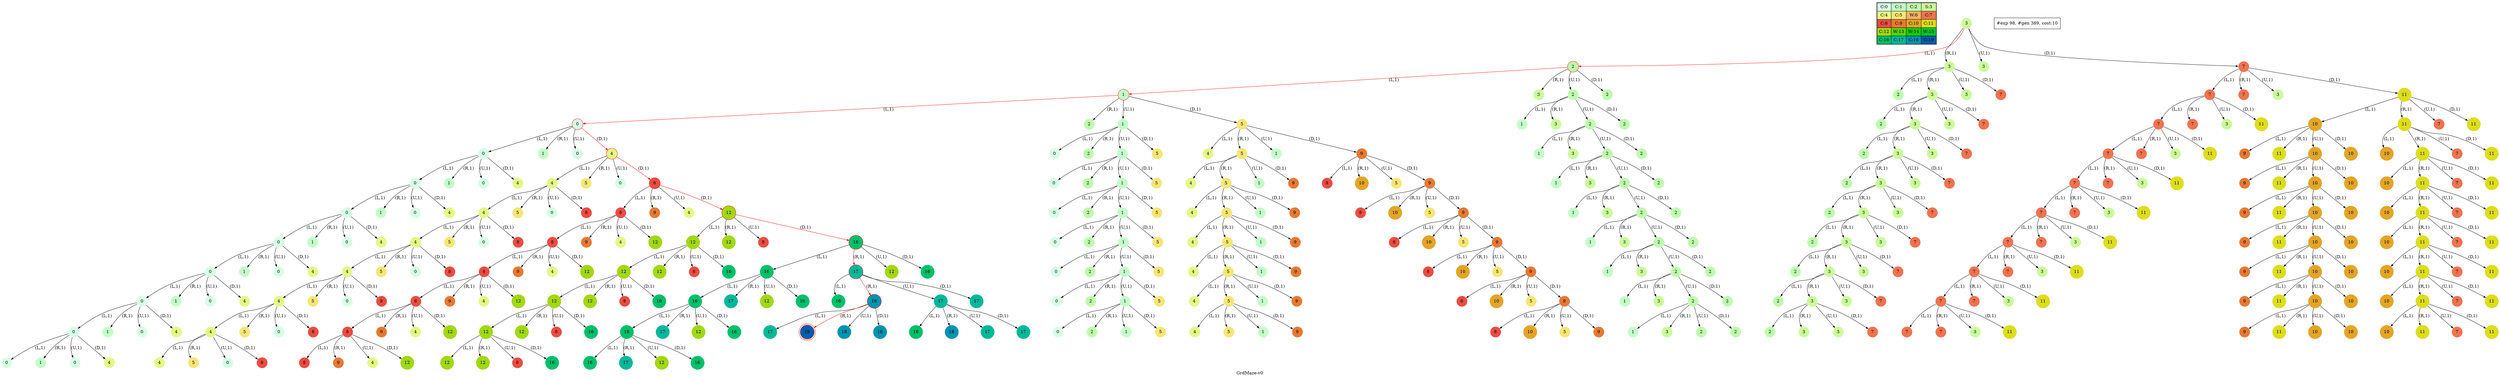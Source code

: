 digraph GrdMaze { label="GrdMaze-v0"
subgraph MAP {label=Map;map [shape=plaintext label=<<table border="1" cellpadding="5" cellspacing="0" cellborder="1"><tr><td bgcolor="0.39803922 0.15947579 0.99679532 1.        ">C:0</td><td bgcolor="0.35098039 0.23194764 0.99315867 1.        ">C:1</td><td bgcolor="0.29607843 0.31486959 0.98720184 1.        ">C:2</td><td bgcolor="0.24901961 0.38410575 0.98063477 1.        ">S:3</td></tr><tr><td bgcolor="0.19411765 0.46220388 0.97128103 1.        ">C:4</td><td bgcolor="0.14705882 0.52643216 0.96182564 1.        ">C:5</td><td bgcolor="0.09215686 0.59770746 0.94913494 1.        ">W:6</td><td bgcolor="0.0372549  0.66454018 0.93467977 1.        ">C:7</td></tr><tr><td bgcolor="0.00980392 0.71791192 0.92090552 1.        ">C:8</td><td bgcolor="0.06470588 0.77520398 0.9032472  1.        ">C:9</td><td bgcolor="0.11176471 0.81974048 0.88677369 1.        ">C:10</td><td bgcolor="0.16666667 0.8660254  0.8660254  1.        ">C:11</td></tr><tr><td bgcolor="0.21372549 0.9005867  0.84695821 1.        ">C:12</td><td bgcolor="0.26862745 0.93467977 0.82325295 1.        ">W:13</td><td bgcolor="0.32352941 0.96182564 0.79801723 1.        ">W:14</td><td bgcolor="0.37058824 0.97940977 0.77520398 1.        ">W:15</td></tr><tr><td bgcolor="0.4254902  0.99315867 0.74725253 1.        ">C:16</td><td bgcolor="0.47254902 0.99907048 0.72218645 1.        ">C:17</td><td bgcolor="0.52745098 0.99907048 0.69169844 1.        ">C:18</td><td bgcolor="0.5745098  0.99315867 0.66454018 1.        ">G:19</td></tr></table>>]} 
nodesep=1 ranksep=0.5 node [shape=circle] edge [arrowsize=0.7] 
"0_3" [label=3 style=filled color=white  fillcolor="0.24901961 0.38410575 0.98063477 1.        "]; 
"0_3.2-0" [label=2 style=filled color=white  fillcolor="0.29607843 0.31486959 0.98720184 1.        "color=red ];   "0_3" -> "0_3.2-0" [label="(L,1)" color=red ];  
"0_3.3-1" [label=3 style=filled color=white  fillcolor="0.24901961 0.38410575 0.98063477 1.        "];  "0_3" -> "0_3.3-1" [label="(R,1)" ]; 
"0_3.3-2" [label=3 style=filled color=white  fillcolor="0.24901961 0.38410575 0.98063477 1.        "];  "0_3" -> "0_3.3-2" [label="(U,1)" ]; 
"0_3.7-3" [label=7 style=filled color=white  fillcolor="0.0372549  0.66454018 0.93467977 1.        "];  "0_3" -> "0_3.7-3" [label="(D,1)" ]; 
"0_3.2.1-0" [label=1 style=filled color=white  fillcolor="0.35098039 0.23194764 0.99315867 1.        "color=red ];   "0_3.2-0" -> "0_3.2.1-0" [label="(L,1)" color=red ];  
"0_3.2.3-1" [label=3 style=filled color=white  fillcolor="0.24901961 0.38410575 0.98063477 1.        "];  "0_3.2-0" -> "0_3.2.3-1" [label="(R,1)" ]; 
"0_3.2.2-2" [label=2 style=filled color=white  fillcolor="0.29607843 0.31486959 0.98720184 1.        "];  "0_3.2-0" -> "0_3.2.2-2" [label="(U,1)" ]; 
"0_3.2.2-3" [label=2 style=filled color=white  fillcolor="0.29607843 0.31486959 0.98720184 1.        "];  "0_3.2-0" -> "0_3.2.2-3" [label="(D,1)" ]; 
"0_3.3.2-0" [label=2 style=filled color=white  fillcolor="0.29607843 0.31486959 0.98720184 1.        "];  "0_3.3-1" -> "0_3.3.2-0" [label="(L,1)" ]; 
"0_3.3.3-1" [label=3 style=filled color=white  fillcolor="0.24901961 0.38410575 0.98063477 1.        "];  "0_3.3-1" -> "0_3.3.3-1" [label="(R,1)" ]; 
"0_3.3.3-2" [label=3 style=filled color=white  fillcolor="0.24901961 0.38410575 0.98063477 1.        "];  "0_3.3-1" -> "0_3.3.3-2" [label="(U,1)" ]; 
"0_3.3.7-3" [label=7 style=filled color=white  fillcolor="0.0372549  0.66454018 0.93467977 1.        "];  "0_3.3-1" -> "0_3.3.7-3" [label="(D,1)" ]; 
"0_3.7.7-0" [label=7 style=filled color=white  fillcolor="0.0372549  0.66454018 0.93467977 1.        "];  "0_3.7-3" -> "0_3.7.7-0" [label="(L,1)" ]; 
"0_3.7.7-1" [label=7 style=filled color=white  fillcolor="0.0372549  0.66454018 0.93467977 1.        "];  "0_3.7-3" -> "0_3.7.7-1" [label="(R,1)" ]; 
"0_3.7.3-2" [label=3 style=filled color=white  fillcolor="0.24901961 0.38410575 0.98063477 1.        "];  "0_3.7-3" -> "0_3.7.3-2" [label="(U,1)" ]; 
"0_3.7.11-3" [label=11 style=filled color=white  fillcolor="0.16666667 0.8660254  0.8660254  1.        "];  "0_3.7-3" -> "0_3.7.11-3" [label="(D,1)" ]; 
"0_3.2.1.0-0" [label=0 style=filled color=white  fillcolor="0.39803922 0.15947579 0.99679532 1.        "color=red ];   "0_3.2.1-0" -> "0_3.2.1.0-0" [label="(L,1)" color=red ];  
"0_3.2.1.2-1" [label=2 style=filled color=white  fillcolor="0.29607843 0.31486959 0.98720184 1.        "];  "0_3.2.1-0" -> "0_3.2.1.2-1" [label="(R,1)" ]; 
"0_3.2.1.1-2" [label=1 style=filled color=white  fillcolor="0.35098039 0.23194764 0.99315867 1.        "];  "0_3.2.1-0" -> "0_3.2.1.1-2" [label="(U,1)" ]; 
"0_3.2.1.5-3" [label=5 style=filled color=white  fillcolor="0.14705882 0.52643216 0.96182564 1.        "];  "0_3.2.1-0" -> "0_3.2.1.5-3" [label="(D,1)" ]; 
"0_3.2.2.1-0" [label=1 style=filled color=white  fillcolor="0.35098039 0.23194764 0.99315867 1.        "];  "0_3.2.2-2" -> "0_3.2.2.1-0" [label="(L,1)" ]; 
"0_3.2.2.3-1" [label=3 style=filled color=white  fillcolor="0.24901961 0.38410575 0.98063477 1.        "];  "0_3.2.2-2" -> "0_3.2.2.3-1" [label="(R,1)" ]; 
"0_3.2.2.2-2" [label=2 style=filled color=white  fillcolor="0.29607843 0.31486959 0.98720184 1.        "];  "0_3.2.2-2" -> "0_3.2.2.2-2" [label="(U,1)" ]; 
"0_3.2.2.2-3" [label=2 style=filled color=white  fillcolor="0.29607843 0.31486959 0.98720184 1.        "];  "0_3.2.2-2" -> "0_3.2.2.2-3" [label="(D,1)" ]; 
"0_3.3.3.2-0" [label=2 style=filled color=white  fillcolor="0.29607843 0.31486959 0.98720184 1.        "];  "0_3.3.3-1" -> "0_3.3.3.2-0" [label="(L,1)" ]; 
"0_3.3.3.3-1" [label=3 style=filled color=white  fillcolor="0.24901961 0.38410575 0.98063477 1.        "];  "0_3.3.3-1" -> "0_3.3.3.3-1" [label="(R,1)" ]; 
"0_3.3.3.3-2" [label=3 style=filled color=white  fillcolor="0.24901961 0.38410575 0.98063477 1.        "];  "0_3.3.3-1" -> "0_3.3.3.3-2" [label="(U,1)" ]; 
"0_3.3.3.7-3" [label=7 style=filled color=white  fillcolor="0.0372549  0.66454018 0.93467977 1.        "];  "0_3.3.3-1" -> "0_3.3.3.7-3" [label="(D,1)" ]; 
"0_3.7.7.7-0" [label=7 style=filled color=white  fillcolor="0.0372549  0.66454018 0.93467977 1.        "];  "0_3.7.7-0" -> "0_3.7.7.7-0" [label="(L,1)" ]; 
"0_3.7.7.7-1" [label=7 style=filled color=white  fillcolor="0.0372549  0.66454018 0.93467977 1.        "];  "0_3.7.7-0" -> "0_3.7.7.7-1" [label="(R,1)" ]; 
"0_3.7.7.3-2" [label=3 style=filled color=white  fillcolor="0.24901961 0.38410575 0.98063477 1.        "];  "0_3.7.7-0" -> "0_3.7.7.3-2" [label="(U,1)" ]; 
"0_3.7.7.11-3" [label=11 style=filled color=white  fillcolor="0.16666667 0.8660254  0.8660254  1.        "];  "0_3.7.7-0" -> "0_3.7.7.11-3" [label="(D,1)" ]; 
"0_3.7.11.10-0" [label=10 style=filled color=white  fillcolor="0.11176471 0.81974048 0.88677369 1.        "];  "0_3.7.11-3" -> "0_3.7.11.10-0" [label="(L,1)" ]; 
"0_3.7.11.11-1" [label=11 style=filled color=white  fillcolor="0.16666667 0.8660254  0.8660254  1.        "];  "0_3.7.11-3" -> "0_3.7.11.11-1" [label="(R,1)" ]; 
"0_3.7.11.7-2" [label=7 style=filled color=white  fillcolor="0.0372549  0.66454018 0.93467977 1.        "];  "0_3.7.11-3" -> "0_3.7.11.7-2" [label="(U,1)" ]; 
"0_3.7.11.11-3" [label=11 style=filled color=white  fillcolor="0.16666667 0.8660254  0.8660254  1.        "];  "0_3.7.11-3" -> "0_3.7.11.11-3" [label="(D,1)" ]; 
"0_3.2.1.0.0-0" [label=0 style=filled color=white  fillcolor="0.39803922 0.15947579 0.99679532 1.        "];  "0_3.2.1.0-0" -> "0_3.2.1.0.0-0" [label="(L,1)" ]; 
"0_3.2.1.0.1-1" [label=1 style=filled color=white  fillcolor="0.35098039 0.23194764 0.99315867 1.        "];  "0_3.2.1.0-0" -> "0_3.2.1.0.1-1" [label="(R,1)" ]; 
"0_3.2.1.0.0-2" [label=0 style=filled color=white  fillcolor="0.39803922 0.15947579 0.99679532 1.        "];  "0_3.2.1.0-0" -> "0_3.2.1.0.0-2" [label="(U,1)" ]; 
"0_3.2.1.0.4-3" [label=4 style=filled color=white  fillcolor="0.19411765 0.46220388 0.97128103 1.        "color=red ];   "0_3.2.1.0-0" -> "0_3.2.1.0.4-3" [label="(D,1)" color=red ];  
"0_3.2.1.1.0-0" [label=0 style=filled color=white  fillcolor="0.39803922 0.15947579 0.99679532 1.        "];  "0_3.2.1.1-2" -> "0_3.2.1.1.0-0" [label="(L,1)" ]; 
"0_3.2.1.1.2-1" [label=2 style=filled color=white  fillcolor="0.29607843 0.31486959 0.98720184 1.        "];  "0_3.2.1.1-2" -> "0_3.2.1.1.2-1" [label="(R,1)" ]; 
"0_3.2.1.1.1-2" [label=1 style=filled color=white  fillcolor="0.35098039 0.23194764 0.99315867 1.        "];  "0_3.2.1.1-2" -> "0_3.2.1.1.1-2" [label="(U,1)" ]; 
"0_3.2.1.1.5-3" [label=5 style=filled color=white  fillcolor="0.14705882 0.52643216 0.96182564 1.        "];  "0_3.2.1.1-2" -> "0_3.2.1.1.5-3" [label="(D,1)" ]; 
"0_3.2.1.5.4-0" [label=4 style=filled color=white  fillcolor="0.19411765 0.46220388 0.97128103 1.        "];  "0_3.2.1.5-3" -> "0_3.2.1.5.4-0" [label="(L,1)" ]; 
"0_3.2.1.5.5-1" [label=5 style=filled color=white  fillcolor="0.14705882 0.52643216 0.96182564 1.        "];  "0_3.2.1.5-3" -> "0_3.2.1.5.5-1" [label="(R,1)" ]; 
"0_3.2.1.5.1-2" [label=1 style=filled color=white  fillcolor="0.35098039 0.23194764 0.99315867 1.        "];  "0_3.2.1.5-3" -> "0_3.2.1.5.1-2" [label="(U,1)" ]; 
"0_3.2.1.5.9-3" [label=9 style=filled color=white  fillcolor="0.06470588 0.77520398 0.9032472  1.        "];  "0_3.2.1.5-3" -> "0_3.2.1.5.9-3" [label="(D,1)" ]; 
"0_3.2.2.2.1-0" [label=1 style=filled color=white  fillcolor="0.35098039 0.23194764 0.99315867 1.        "];  "0_3.2.2.2-2" -> "0_3.2.2.2.1-0" [label="(L,1)" ]; 
"0_3.2.2.2.3-1" [label=3 style=filled color=white  fillcolor="0.24901961 0.38410575 0.98063477 1.        "];  "0_3.2.2.2-2" -> "0_3.2.2.2.3-1" [label="(R,1)" ]; 
"0_3.2.2.2.2-2" [label=2 style=filled color=white  fillcolor="0.29607843 0.31486959 0.98720184 1.        "];  "0_3.2.2.2-2" -> "0_3.2.2.2.2-2" [label="(U,1)" ]; 
"0_3.2.2.2.2-3" [label=2 style=filled color=white  fillcolor="0.29607843 0.31486959 0.98720184 1.        "];  "0_3.2.2.2-2" -> "0_3.2.2.2.2-3" [label="(D,1)" ]; 
"0_3.3.3.3.2-0" [label=2 style=filled color=white  fillcolor="0.29607843 0.31486959 0.98720184 1.        "];  "0_3.3.3.3-1" -> "0_3.3.3.3.2-0" [label="(L,1)" ]; 
"0_3.3.3.3.3-1" [label=3 style=filled color=white  fillcolor="0.24901961 0.38410575 0.98063477 1.        "];  "0_3.3.3.3-1" -> "0_3.3.3.3.3-1" [label="(R,1)" ]; 
"0_3.3.3.3.3-2" [label=3 style=filled color=white  fillcolor="0.24901961 0.38410575 0.98063477 1.        "];  "0_3.3.3.3-1" -> "0_3.3.3.3.3-2" [label="(U,1)" ]; 
"0_3.3.3.3.7-3" [label=7 style=filled color=white  fillcolor="0.0372549  0.66454018 0.93467977 1.        "];  "0_3.3.3.3-1" -> "0_3.3.3.3.7-3" [label="(D,1)" ]; 
"0_3.7.7.7.7-0" [label=7 style=filled color=white  fillcolor="0.0372549  0.66454018 0.93467977 1.        "];  "0_3.7.7.7-0" -> "0_3.7.7.7.7-0" [label="(L,1)" ]; 
"0_3.7.7.7.7-1" [label=7 style=filled color=white  fillcolor="0.0372549  0.66454018 0.93467977 1.        "];  "0_3.7.7.7-0" -> "0_3.7.7.7.7-1" [label="(R,1)" ]; 
"0_3.7.7.7.3-2" [label=3 style=filled color=white  fillcolor="0.24901961 0.38410575 0.98063477 1.        "];  "0_3.7.7.7-0" -> "0_3.7.7.7.3-2" [label="(U,1)" ]; 
"0_3.7.7.7.11-3" [label=11 style=filled color=white  fillcolor="0.16666667 0.8660254  0.8660254  1.        "];  "0_3.7.7.7-0" -> "0_3.7.7.7.11-3" [label="(D,1)" ]; 
"0_3.7.11.10.9-0" [label=9 style=filled color=white  fillcolor="0.06470588 0.77520398 0.9032472  1.        "];  "0_3.7.11.10-0" -> "0_3.7.11.10.9-0" [label="(L,1)" ]; 
"0_3.7.11.10.11-1" [label=11 style=filled color=white  fillcolor="0.16666667 0.8660254  0.8660254  1.        "];  "0_3.7.11.10-0" -> "0_3.7.11.10.11-1" [label="(R,1)" ]; 
"0_3.7.11.10.10-2" [label=10 style=filled color=white  fillcolor="0.11176471 0.81974048 0.88677369 1.        "];  "0_3.7.11.10-0" -> "0_3.7.11.10.10-2" [label="(U,1)" ]; 
"0_3.7.11.10.10-3" [label=10 style=filled color=white  fillcolor="0.11176471 0.81974048 0.88677369 1.        "];  "0_3.7.11.10-0" -> "0_3.7.11.10.10-3" [label="(D,1)" ]; 
"0_3.7.11.11.10-0" [label=10 style=filled color=white  fillcolor="0.11176471 0.81974048 0.88677369 1.        "];  "0_3.7.11.11-1" -> "0_3.7.11.11.10-0" [label="(L,1)" ]; 
"0_3.7.11.11.11-1" [label=11 style=filled color=white  fillcolor="0.16666667 0.8660254  0.8660254  1.        "];  "0_3.7.11.11-1" -> "0_3.7.11.11.11-1" [label="(R,1)" ]; 
"0_3.7.11.11.7-2" [label=7 style=filled color=white  fillcolor="0.0372549  0.66454018 0.93467977 1.        "];  "0_3.7.11.11-1" -> "0_3.7.11.11.7-2" [label="(U,1)" ]; 
"0_3.7.11.11.11-3" [label=11 style=filled color=white  fillcolor="0.16666667 0.8660254  0.8660254  1.        "];  "0_3.7.11.11-1" -> "0_3.7.11.11.11-3" [label="(D,1)" ]; 
"0_3.2.1.0.0.0-0" [label=0 style=filled color=white  fillcolor="0.39803922 0.15947579 0.99679532 1.        "];  "0_3.2.1.0.0-0" -> "0_3.2.1.0.0.0-0" [label="(L,1)" ]; 
"0_3.2.1.0.0.1-1" [label=1 style=filled color=white  fillcolor="0.35098039 0.23194764 0.99315867 1.        "];  "0_3.2.1.0.0-0" -> "0_3.2.1.0.0.1-1" [label="(R,1)" ]; 
"0_3.2.1.0.0.0-2" [label=0 style=filled color=white  fillcolor="0.39803922 0.15947579 0.99679532 1.        "];  "0_3.2.1.0.0-0" -> "0_3.2.1.0.0.0-2" [label="(U,1)" ]; 
"0_3.2.1.0.0.4-3" [label=4 style=filled color=white  fillcolor="0.19411765 0.46220388 0.97128103 1.        "];  "0_3.2.1.0.0-0" -> "0_3.2.1.0.0.4-3" [label="(D,1)" ]; 
"0_3.2.1.0.4.4-0" [label=4 style=filled color=white  fillcolor="0.19411765 0.46220388 0.97128103 1.        "];  "0_3.2.1.0.4-3" -> "0_3.2.1.0.4.4-0" [label="(L,1)" ]; 
"0_3.2.1.0.4.5-1" [label=5 style=filled color=white  fillcolor="0.14705882 0.52643216 0.96182564 1.        "];  "0_3.2.1.0.4-3" -> "0_3.2.1.0.4.5-1" [label="(R,1)" ]; 
"0_3.2.1.0.4.0-2" [label=0 style=filled color=white  fillcolor="0.39803922 0.15947579 0.99679532 1.        "];  "0_3.2.1.0.4-3" -> "0_3.2.1.0.4.0-2" [label="(U,1)" ]; 
"0_3.2.1.0.4.8-3" [label=8 style=filled color=white  fillcolor="0.00980392 0.71791192 0.92090552 1.        "color=red ];   "0_3.2.1.0.4-3" -> "0_3.2.1.0.4.8-3" [label="(D,1)" color=red ];  
"0_3.2.1.1.1.0-0" [label=0 style=filled color=white  fillcolor="0.39803922 0.15947579 0.99679532 1.        "];  "0_3.2.1.1.1-2" -> "0_3.2.1.1.1.0-0" [label="(L,1)" ]; 
"0_3.2.1.1.1.2-1" [label=2 style=filled color=white  fillcolor="0.29607843 0.31486959 0.98720184 1.        "];  "0_3.2.1.1.1-2" -> "0_3.2.1.1.1.2-1" [label="(R,1)" ]; 
"0_3.2.1.1.1.1-2" [label=1 style=filled color=white  fillcolor="0.35098039 0.23194764 0.99315867 1.        "];  "0_3.2.1.1.1-2" -> "0_3.2.1.1.1.1-2" [label="(U,1)" ]; 
"0_3.2.1.1.1.5-3" [label=5 style=filled color=white  fillcolor="0.14705882 0.52643216 0.96182564 1.        "];  "0_3.2.1.1.1-2" -> "0_3.2.1.1.1.5-3" [label="(D,1)" ]; 
"0_3.2.1.5.5.4-0" [label=4 style=filled color=white  fillcolor="0.19411765 0.46220388 0.97128103 1.        "];  "0_3.2.1.5.5-1" -> "0_3.2.1.5.5.4-0" [label="(L,1)" ]; 
"0_3.2.1.5.5.5-1" [label=5 style=filled color=white  fillcolor="0.14705882 0.52643216 0.96182564 1.        "];  "0_3.2.1.5.5-1" -> "0_3.2.1.5.5.5-1" [label="(R,1)" ]; 
"0_3.2.1.5.5.1-2" [label=1 style=filled color=white  fillcolor="0.35098039 0.23194764 0.99315867 1.        "];  "0_3.2.1.5.5-1" -> "0_3.2.1.5.5.1-2" [label="(U,1)" ]; 
"0_3.2.1.5.5.9-3" [label=9 style=filled color=white  fillcolor="0.06470588 0.77520398 0.9032472  1.        "];  "0_3.2.1.5.5-1" -> "0_3.2.1.5.5.9-3" [label="(D,1)" ]; 
"0_3.2.1.5.9.8-0" [label=8 style=filled color=white  fillcolor="0.00980392 0.71791192 0.92090552 1.        "];  "0_3.2.1.5.9-3" -> "0_3.2.1.5.9.8-0" [label="(L,1)" ]; 
"0_3.2.1.5.9.10-1" [label=10 style=filled color=white  fillcolor="0.11176471 0.81974048 0.88677369 1.        "];  "0_3.2.1.5.9-3" -> "0_3.2.1.5.9.10-1" [label="(R,1)" ]; 
"0_3.2.1.5.9.5-2" [label=5 style=filled color=white  fillcolor="0.14705882 0.52643216 0.96182564 1.        "];  "0_3.2.1.5.9-3" -> "0_3.2.1.5.9.5-2" [label="(U,1)" ]; 
"0_3.2.1.5.9.9-3" [label=9 style=filled color=white  fillcolor="0.06470588 0.77520398 0.9032472  1.        "];  "0_3.2.1.5.9-3" -> "0_3.2.1.5.9.9-3" [label="(D,1)" ]; 
"0_3.2.2.2.2.1-0" [label=1 style=filled color=white  fillcolor="0.35098039 0.23194764 0.99315867 1.        "];  "0_3.2.2.2.2-2" -> "0_3.2.2.2.2.1-0" [label="(L,1)" ]; 
"0_3.2.2.2.2.3-1" [label=3 style=filled color=white  fillcolor="0.24901961 0.38410575 0.98063477 1.        "];  "0_3.2.2.2.2-2" -> "0_3.2.2.2.2.3-1" [label="(R,1)" ]; 
"0_3.2.2.2.2.2-2" [label=2 style=filled color=white  fillcolor="0.29607843 0.31486959 0.98720184 1.        "];  "0_3.2.2.2.2-2" -> "0_3.2.2.2.2.2-2" [label="(U,1)" ]; 
"0_3.2.2.2.2.2-3" [label=2 style=filled color=white  fillcolor="0.29607843 0.31486959 0.98720184 1.        "];  "0_3.2.2.2.2-2" -> "0_3.2.2.2.2.2-3" [label="(D,1)" ]; 
"0_3.3.3.3.3.2-0" [label=2 style=filled color=white  fillcolor="0.29607843 0.31486959 0.98720184 1.        "];  "0_3.3.3.3.3-1" -> "0_3.3.3.3.3.2-0" [label="(L,1)" ]; 
"0_3.3.3.3.3.3-1" [label=3 style=filled color=white  fillcolor="0.24901961 0.38410575 0.98063477 1.        "];  "0_3.3.3.3.3-1" -> "0_3.3.3.3.3.3-1" [label="(R,1)" ]; 
"0_3.3.3.3.3.3-2" [label=3 style=filled color=white  fillcolor="0.24901961 0.38410575 0.98063477 1.        "];  "0_3.3.3.3.3-1" -> "0_3.3.3.3.3.3-2" [label="(U,1)" ]; 
"0_3.3.3.3.3.7-3" [label=7 style=filled color=white  fillcolor="0.0372549  0.66454018 0.93467977 1.        "];  "0_3.3.3.3.3-1" -> "0_3.3.3.3.3.7-3" [label="(D,1)" ]; 
"0_3.7.7.7.7.7-0" [label=7 style=filled color=white  fillcolor="0.0372549  0.66454018 0.93467977 1.        "];  "0_3.7.7.7.7-0" -> "0_3.7.7.7.7.7-0" [label="(L,1)" ]; 
"0_3.7.7.7.7.7-1" [label=7 style=filled color=white  fillcolor="0.0372549  0.66454018 0.93467977 1.        "];  "0_3.7.7.7.7-0" -> "0_3.7.7.7.7.7-1" [label="(R,1)" ]; 
"0_3.7.7.7.7.3-2" [label=3 style=filled color=white  fillcolor="0.24901961 0.38410575 0.98063477 1.        "];  "0_3.7.7.7.7-0" -> "0_3.7.7.7.7.3-2" [label="(U,1)" ]; 
"0_3.7.7.7.7.11-3" [label=11 style=filled color=white  fillcolor="0.16666667 0.8660254  0.8660254  1.        "];  "0_3.7.7.7.7-0" -> "0_3.7.7.7.7.11-3" [label="(D,1)" ]; 
"0_3.7.11.10.10.9-0" [label=9 style=filled color=white  fillcolor="0.06470588 0.77520398 0.9032472  1.        "];  "0_3.7.11.10.10-2" -> "0_3.7.11.10.10.9-0" [label="(L,1)" ]; 
"0_3.7.11.10.10.11-1" [label=11 style=filled color=white  fillcolor="0.16666667 0.8660254  0.8660254  1.        "];  "0_3.7.11.10.10-2" -> "0_3.7.11.10.10.11-1" [label="(R,1)" ]; 
"0_3.7.11.10.10.10-2" [label=10 style=filled color=white  fillcolor="0.11176471 0.81974048 0.88677369 1.        "];  "0_3.7.11.10.10-2" -> "0_3.7.11.10.10.10-2" [label="(U,1)" ]; 
"0_3.7.11.10.10.10-3" [label=10 style=filled color=white  fillcolor="0.11176471 0.81974048 0.88677369 1.        "];  "0_3.7.11.10.10-2" -> "0_3.7.11.10.10.10-3" [label="(D,1)" ]; 
"0_3.7.11.11.11.10-0" [label=10 style=filled color=white  fillcolor="0.11176471 0.81974048 0.88677369 1.        "];  "0_3.7.11.11.11-1" -> "0_3.7.11.11.11.10-0" [label="(L,1)" ]; 
"0_3.7.11.11.11.11-1" [label=11 style=filled color=white  fillcolor="0.16666667 0.8660254  0.8660254  1.        "];  "0_3.7.11.11.11-1" -> "0_3.7.11.11.11.11-1" [label="(R,1)" ]; 
"0_3.7.11.11.11.7-2" [label=7 style=filled color=white  fillcolor="0.0372549  0.66454018 0.93467977 1.        "];  "0_3.7.11.11.11-1" -> "0_3.7.11.11.11.7-2" [label="(U,1)" ]; 
"0_3.7.11.11.11.11-3" [label=11 style=filled color=white  fillcolor="0.16666667 0.8660254  0.8660254  1.        "];  "0_3.7.11.11.11-1" -> "0_3.7.11.11.11.11-3" [label="(D,1)" ]; 
"0_3.2.1.0.0.0.0-0" [label=0 style=filled color=white  fillcolor="0.39803922 0.15947579 0.99679532 1.        "];  "0_3.2.1.0.0.0-0" -> "0_3.2.1.0.0.0.0-0" [label="(L,1)" ]; 
"0_3.2.1.0.0.0.1-1" [label=1 style=filled color=white  fillcolor="0.35098039 0.23194764 0.99315867 1.        "];  "0_3.2.1.0.0.0-0" -> "0_3.2.1.0.0.0.1-1" [label="(R,1)" ]; 
"0_3.2.1.0.0.0.0-2" [label=0 style=filled color=white  fillcolor="0.39803922 0.15947579 0.99679532 1.        "];  "0_3.2.1.0.0.0-0" -> "0_3.2.1.0.0.0.0-2" [label="(U,1)" ]; 
"0_3.2.1.0.0.0.4-3" [label=4 style=filled color=white  fillcolor="0.19411765 0.46220388 0.97128103 1.        "];  "0_3.2.1.0.0.0-0" -> "0_3.2.1.0.0.0.4-3" [label="(D,1)" ]; 
"0_3.2.1.0.4.4.4-0" [label=4 style=filled color=white  fillcolor="0.19411765 0.46220388 0.97128103 1.        "];  "0_3.2.1.0.4.4-0" -> "0_3.2.1.0.4.4.4-0" [label="(L,1)" ]; 
"0_3.2.1.0.4.4.5-1" [label=5 style=filled color=white  fillcolor="0.14705882 0.52643216 0.96182564 1.        "];  "0_3.2.1.0.4.4-0" -> "0_3.2.1.0.4.4.5-1" [label="(R,1)" ]; 
"0_3.2.1.0.4.4.0-2" [label=0 style=filled color=white  fillcolor="0.39803922 0.15947579 0.99679532 1.        "];  "0_3.2.1.0.4.4-0" -> "0_3.2.1.0.4.4.0-2" [label="(U,1)" ]; 
"0_3.2.1.0.4.4.8-3" [label=8 style=filled color=white  fillcolor="0.00980392 0.71791192 0.92090552 1.        "];  "0_3.2.1.0.4.4-0" -> "0_3.2.1.0.4.4.8-3" [label="(D,1)" ]; 
"0_3.2.1.0.4.8.8-0" [label=8 style=filled color=white  fillcolor="0.00980392 0.71791192 0.92090552 1.        "];  "0_3.2.1.0.4.8-3" -> "0_3.2.1.0.4.8.8-0" [label="(L,1)" ]; 
"0_3.2.1.0.4.8.9-1" [label=9 style=filled color=white  fillcolor="0.06470588 0.77520398 0.9032472  1.        "];  "0_3.2.1.0.4.8-3" -> "0_3.2.1.0.4.8.9-1" [label="(R,1)" ]; 
"0_3.2.1.0.4.8.4-2" [label=4 style=filled color=white  fillcolor="0.19411765 0.46220388 0.97128103 1.        "];  "0_3.2.1.0.4.8-3" -> "0_3.2.1.0.4.8.4-2" [label="(U,1)" ]; 
"0_3.2.1.0.4.8.12-3" [label=12 style=filled color=white  fillcolor="0.21372549 0.9005867  0.84695821 1.        "color=red ];   "0_3.2.1.0.4.8-3" -> "0_3.2.1.0.4.8.12-3" [label="(D,1)" color=red ];  
"0_3.2.1.1.1.1.0-0" [label=0 style=filled color=white  fillcolor="0.39803922 0.15947579 0.99679532 1.        "];  "0_3.2.1.1.1.1-2" -> "0_3.2.1.1.1.1.0-0" [label="(L,1)" ]; 
"0_3.2.1.1.1.1.2-1" [label=2 style=filled color=white  fillcolor="0.29607843 0.31486959 0.98720184 1.        "];  "0_3.2.1.1.1.1-2" -> "0_3.2.1.1.1.1.2-1" [label="(R,1)" ]; 
"0_3.2.1.1.1.1.1-2" [label=1 style=filled color=white  fillcolor="0.35098039 0.23194764 0.99315867 1.        "];  "0_3.2.1.1.1.1-2" -> "0_3.2.1.1.1.1.1-2" [label="(U,1)" ]; 
"0_3.2.1.1.1.1.5-3" [label=5 style=filled color=white  fillcolor="0.14705882 0.52643216 0.96182564 1.        "];  "0_3.2.1.1.1.1-2" -> "0_3.2.1.1.1.1.5-3" [label="(D,1)" ]; 
"0_3.2.1.5.5.5.4-0" [label=4 style=filled color=white  fillcolor="0.19411765 0.46220388 0.97128103 1.        "];  "0_3.2.1.5.5.5-1" -> "0_3.2.1.5.5.5.4-0" [label="(L,1)" ]; 
"0_3.2.1.5.5.5.5-1" [label=5 style=filled color=white  fillcolor="0.14705882 0.52643216 0.96182564 1.        "];  "0_3.2.1.5.5.5-1" -> "0_3.2.1.5.5.5.5-1" [label="(R,1)" ]; 
"0_3.2.1.5.5.5.1-2" [label=1 style=filled color=white  fillcolor="0.35098039 0.23194764 0.99315867 1.        "];  "0_3.2.1.5.5.5-1" -> "0_3.2.1.5.5.5.1-2" [label="(U,1)" ]; 
"0_3.2.1.5.5.5.9-3" [label=9 style=filled color=white  fillcolor="0.06470588 0.77520398 0.9032472  1.        "];  "0_3.2.1.5.5.5-1" -> "0_3.2.1.5.5.5.9-3" [label="(D,1)" ]; 
"0_3.2.1.5.9.9.8-0" [label=8 style=filled color=white  fillcolor="0.00980392 0.71791192 0.92090552 1.        "];  "0_3.2.1.5.9.9-3" -> "0_3.2.1.5.9.9.8-0" [label="(L,1)" ]; 
"0_3.2.1.5.9.9.10-1" [label=10 style=filled color=white  fillcolor="0.11176471 0.81974048 0.88677369 1.        "];  "0_3.2.1.5.9.9-3" -> "0_3.2.1.5.9.9.10-1" [label="(R,1)" ]; 
"0_3.2.1.5.9.9.5-2" [label=5 style=filled color=white  fillcolor="0.14705882 0.52643216 0.96182564 1.        "];  "0_3.2.1.5.9.9-3" -> "0_3.2.1.5.9.9.5-2" [label="(U,1)" ]; 
"0_3.2.1.5.9.9.9-3" [label=9 style=filled color=white  fillcolor="0.06470588 0.77520398 0.9032472  1.        "];  "0_3.2.1.5.9.9-3" -> "0_3.2.1.5.9.9.9-3" [label="(D,1)" ]; 
"0_3.2.2.2.2.2.1-0" [label=1 style=filled color=white  fillcolor="0.35098039 0.23194764 0.99315867 1.        "];  "0_3.2.2.2.2.2-2" -> "0_3.2.2.2.2.2.1-0" [label="(L,1)" ]; 
"0_3.2.2.2.2.2.3-1" [label=3 style=filled color=white  fillcolor="0.24901961 0.38410575 0.98063477 1.        "];  "0_3.2.2.2.2.2-2" -> "0_3.2.2.2.2.2.3-1" [label="(R,1)" ]; 
"0_3.2.2.2.2.2.2-2" [label=2 style=filled color=white  fillcolor="0.29607843 0.31486959 0.98720184 1.        "];  "0_3.2.2.2.2.2-2" -> "0_3.2.2.2.2.2.2-2" [label="(U,1)" ]; 
"0_3.2.2.2.2.2.2-3" [label=2 style=filled color=white  fillcolor="0.29607843 0.31486959 0.98720184 1.        "];  "0_3.2.2.2.2.2-2" -> "0_3.2.2.2.2.2.2-3" [label="(D,1)" ]; 
"0_3.3.3.3.3.3.2-0" [label=2 style=filled color=white  fillcolor="0.29607843 0.31486959 0.98720184 1.        "];  "0_3.3.3.3.3.3-1" -> "0_3.3.3.3.3.3.2-0" [label="(L,1)" ]; 
"0_3.3.3.3.3.3.3-1" [label=3 style=filled color=white  fillcolor="0.24901961 0.38410575 0.98063477 1.        "];  "0_3.3.3.3.3.3-1" -> "0_3.3.3.3.3.3.3-1" [label="(R,1)" ]; 
"0_3.3.3.3.3.3.3-2" [label=3 style=filled color=white  fillcolor="0.24901961 0.38410575 0.98063477 1.        "];  "0_3.3.3.3.3.3-1" -> "0_3.3.3.3.3.3.3-2" [label="(U,1)" ]; 
"0_3.3.3.3.3.3.7-3" [label=7 style=filled color=white  fillcolor="0.0372549  0.66454018 0.93467977 1.        "];  "0_3.3.3.3.3.3-1" -> "0_3.3.3.3.3.3.7-3" [label="(D,1)" ]; 
"0_3.7.7.7.7.7.7-0" [label=7 style=filled color=white  fillcolor="0.0372549  0.66454018 0.93467977 1.        "];  "0_3.7.7.7.7.7-0" -> "0_3.7.7.7.7.7.7-0" [label="(L,1)" ]; 
"0_3.7.7.7.7.7.7-1" [label=7 style=filled color=white  fillcolor="0.0372549  0.66454018 0.93467977 1.        "];  "0_3.7.7.7.7.7-0" -> "0_3.7.7.7.7.7.7-1" [label="(R,1)" ]; 
"0_3.7.7.7.7.7.3-2" [label=3 style=filled color=white  fillcolor="0.24901961 0.38410575 0.98063477 1.        "];  "0_3.7.7.7.7.7-0" -> "0_3.7.7.7.7.7.3-2" [label="(U,1)" ]; 
"0_3.7.7.7.7.7.11-3" [label=11 style=filled color=white  fillcolor="0.16666667 0.8660254  0.8660254  1.        "];  "0_3.7.7.7.7.7-0" -> "0_3.7.7.7.7.7.11-3" [label="(D,1)" ]; 
"0_3.7.11.10.10.10.9-0" [label=9 style=filled color=white  fillcolor="0.06470588 0.77520398 0.9032472  1.        "];  "0_3.7.11.10.10.10-2" -> "0_3.7.11.10.10.10.9-0" [label="(L,1)" ]; 
"0_3.7.11.10.10.10.11-1" [label=11 style=filled color=white  fillcolor="0.16666667 0.8660254  0.8660254  1.        "];  "0_3.7.11.10.10.10-2" -> "0_3.7.11.10.10.10.11-1" [label="(R,1)" ]; 
"0_3.7.11.10.10.10.10-2" [label=10 style=filled color=white  fillcolor="0.11176471 0.81974048 0.88677369 1.        "];  "0_3.7.11.10.10.10-2" -> "0_3.7.11.10.10.10.10-2" [label="(U,1)" ]; 
"0_3.7.11.10.10.10.10-3" [label=10 style=filled color=white  fillcolor="0.11176471 0.81974048 0.88677369 1.        "];  "0_3.7.11.10.10.10-2" -> "0_3.7.11.10.10.10.10-3" [label="(D,1)" ]; 
"0_3.7.11.11.11.11.10-0" [label=10 style=filled color=white  fillcolor="0.11176471 0.81974048 0.88677369 1.        "];  "0_3.7.11.11.11.11-1" -> "0_3.7.11.11.11.11.10-0" [label="(L,1)" ]; 
"0_3.7.11.11.11.11.11-1" [label=11 style=filled color=white  fillcolor="0.16666667 0.8660254  0.8660254  1.        "];  "0_3.7.11.11.11.11-1" -> "0_3.7.11.11.11.11.11-1" [label="(R,1)" ]; 
"0_3.7.11.11.11.11.7-2" [label=7 style=filled color=white  fillcolor="0.0372549  0.66454018 0.93467977 1.        "];  "0_3.7.11.11.11.11-1" -> "0_3.7.11.11.11.11.7-2" [label="(U,1)" ]; 
"0_3.7.11.11.11.11.11-3" [label=11 style=filled color=white  fillcolor="0.16666667 0.8660254  0.8660254  1.        "];  "0_3.7.11.11.11.11-1" -> "0_3.7.11.11.11.11.11-3" [label="(D,1)" ]; 
"0_3.2.1.0.0.0.0.0-0" [label=0 style=filled color=white  fillcolor="0.39803922 0.15947579 0.99679532 1.        "];  "0_3.2.1.0.0.0.0-0" -> "0_3.2.1.0.0.0.0.0-0" [label="(L,1)" ]; 
"0_3.2.1.0.0.0.0.1-1" [label=1 style=filled color=white  fillcolor="0.35098039 0.23194764 0.99315867 1.        "];  "0_3.2.1.0.0.0.0-0" -> "0_3.2.1.0.0.0.0.1-1" [label="(R,1)" ]; 
"0_3.2.1.0.0.0.0.0-2" [label=0 style=filled color=white  fillcolor="0.39803922 0.15947579 0.99679532 1.        "];  "0_3.2.1.0.0.0.0-0" -> "0_3.2.1.0.0.0.0.0-2" [label="(U,1)" ]; 
"0_3.2.1.0.0.0.0.4-3" [label=4 style=filled color=white  fillcolor="0.19411765 0.46220388 0.97128103 1.        "];  "0_3.2.1.0.0.0.0-0" -> "0_3.2.1.0.0.0.0.4-3" [label="(D,1)" ]; 
"0_3.2.1.0.4.4.4.4-0" [label=4 style=filled color=white  fillcolor="0.19411765 0.46220388 0.97128103 1.        "];  "0_3.2.1.0.4.4.4-0" -> "0_3.2.1.0.4.4.4.4-0" [label="(L,1)" ]; 
"0_3.2.1.0.4.4.4.5-1" [label=5 style=filled color=white  fillcolor="0.14705882 0.52643216 0.96182564 1.        "];  "0_3.2.1.0.4.4.4-0" -> "0_3.2.1.0.4.4.4.5-1" [label="(R,1)" ]; 
"0_3.2.1.0.4.4.4.0-2" [label=0 style=filled color=white  fillcolor="0.39803922 0.15947579 0.99679532 1.        "];  "0_3.2.1.0.4.4.4-0" -> "0_3.2.1.0.4.4.4.0-2" [label="(U,1)" ]; 
"0_3.2.1.0.4.4.4.8-3" [label=8 style=filled color=white  fillcolor="0.00980392 0.71791192 0.92090552 1.        "];  "0_3.2.1.0.4.4.4-0" -> "0_3.2.1.0.4.4.4.8-3" [label="(D,1)" ]; 
"0_3.2.1.0.4.8.8.8-0" [label=8 style=filled color=white  fillcolor="0.00980392 0.71791192 0.92090552 1.        "];  "0_3.2.1.0.4.8.8-0" -> "0_3.2.1.0.4.8.8.8-0" [label="(L,1)" ]; 
"0_3.2.1.0.4.8.8.9-1" [label=9 style=filled color=white  fillcolor="0.06470588 0.77520398 0.9032472  1.        "];  "0_3.2.1.0.4.8.8-0" -> "0_3.2.1.0.4.8.8.9-1" [label="(R,1)" ]; 
"0_3.2.1.0.4.8.8.4-2" [label=4 style=filled color=white  fillcolor="0.19411765 0.46220388 0.97128103 1.        "];  "0_3.2.1.0.4.8.8-0" -> "0_3.2.1.0.4.8.8.4-2" [label="(U,1)" ]; 
"0_3.2.1.0.4.8.8.12-3" [label=12 style=filled color=white  fillcolor="0.21372549 0.9005867  0.84695821 1.        "];  "0_3.2.1.0.4.8.8-0" -> "0_3.2.1.0.4.8.8.12-3" [label="(D,1)" ]; 
"0_3.2.1.0.4.8.12.12-0" [label=12 style=filled color=white  fillcolor="0.21372549 0.9005867  0.84695821 1.        "];  "0_3.2.1.0.4.8.12-3" -> "0_3.2.1.0.4.8.12.12-0" [label="(L,1)" ]; 
"0_3.2.1.0.4.8.12.12-1" [label=12 style=filled color=white  fillcolor="0.21372549 0.9005867  0.84695821 1.        "];  "0_3.2.1.0.4.8.12-3" -> "0_3.2.1.0.4.8.12.12-1" [label="(R,1)" ]; 
"0_3.2.1.0.4.8.12.8-2" [label=8 style=filled color=white  fillcolor="0.00980392 0.71791192 0.92090552 1.        "];  "0_3.2.1.0.4.8.12-3" -> "0_3.2.1.0.4.8.12.8-2" [label="(U,1)" ]; 
"0_3.2.1.0.4.8.12.16-3" [label=16 style=filled color=white  fillcolor="0.4254902  0.99315867 0.74725253 1.        "color=red ];   "0_3.2.1.0.4.8.12-3" -> "0_3.2.1.0.4.8.12.16-3" [label="(D,1)" color=red ];  
"0_3.2.1.1.1.1.1.0-0" [label=0 style=filled color=white  fillcolor="0.39803922 0.15947579 0.99679532 1.        "];  "0_3.2.1.1.1.1.1-2" -> "0_3.2.1.1.1.1.1.0-0" [label="(L,1)" ]; 
"0_3.2.1.1.1.1.1.2-1" [label=2 style=filled color=white  fillcolor="0.29607843 0.31486959 0.98720184 1.        "];  "0_3.2.1.1.1.1.1-2" -> "0_3.2.1.1.1.1.1.2-1" [label="(R,1)" ]; 
"0_3.2.1.1.1.1.1.1-2" [label=1 style=filled color=white  fillcolor="0.35098039 0.23194764 0.99315867 1.        "];  "0_3.2.1.1.1.1.1-2" -> "0_3.2.1.1.1.1.1.1-2" [label="(U,1)" ]; 
"0_3.2.1.1.1.1.1.5-3" [label=5 style=filled color=white  fillcolor="0.14705882 0.52643216 0.96182564 1.        "];  "0_3.2.1.1.1.1.1-2" -> "0_3.2.1.1.1.1.1.5-3" [label="(D,1)" ]; 
"0_3.2.1.5.5.5.5.4-0" [label=4 style=filled color=white  fillcolor="0.19411765 0.46220388 0.97128103 1.        "];  "0_3.2.1.5.5.5.5-1" -> "0_3.2.1.5.5.5.5.4-0" [label="(L,1)" ]; 
"0_3.2.1.5.5.5.5.5-1" [label=5 style=filled color=white  fillcolor="0.14705882 0.52643216 0.96182564 1.        "];  "0_3.2.1.5.5.5.5-1" -> "0_3.2.1.5.5.5.5.5-1" [label="(R,1)" ]; 
"0_3.2.1.5.5.5.5.1-2" [label=1 style=filled color=white  fillcolor="0.35098039 0.23194764 0.99315867 1.        "];  "0_3.2.1.5.5.5.5-1" -> "0_3.2.1.5.5.5.5.1-2" [label="(U,1)" ]; 
"0_3.2.1.5.5.5.5.9-3" [label=9 style=filled color=white  fillcolor="0.06470588 0.77520398 0.9032472  1.        "];  "0_3.2.1.5.5.5.5-1" -> "0_3.2.1.5.5.5.5.9-3" [label="(D,1)" ]; 
"0_3.2.1.5.9.9.9.8-0" [label=8 style=filled color=white  fillcolor="0.00980392 0.71791192 0.92090552 1.        "];  "0_3.2.1.5.9.9.9-3" -> "0_3.2.1.5.9.9.9.8-0" [label="(L,1)" ]; 
"0_3.2.1.5.9.9.9.10-1" [label=10 style=filled color=white  fillcolor="0.11176471 0.81974048 0.88677369 1.        "];  "0_3.2.1.5.9.9.9-3" -> "0_3.2.1.5.9.9.9.10-1" [label="(R,1)" ]; 
"0_3.2.1.5.9.9.9.5-2" [label=5 style=filled color=white  fillcolor="0.14705882 0.52643216 0.96182564 1.        "];  "0_3.2.1.5.9.9.9-3" -> "0_3.2.1.5.9.9.9.5-2" [label="(U,1)" ]; 
"0_3.2.1.5.9.9.9.9-3" [label=9 style=filled color=white  fillcolor="0.06470588 0.77520398 0.9032472  1.        "];  "0_3.2.1.5.9.9.9-3" -> "0_3.2.1.5.9.9.9.9-3" [label="(D,1)" ]; 
"0_3.2.2.2.2.2.2.1-0" [label=1 style=filled color=white  fillcolor="0.35098039 0.23194764 0.99315867 1.        "];  "0_3.2.2.2.2.2.2-2" -> "0_3.2.2.2.2.2.2.1-0" [label="(L,1)" ]; 
"0_3.2.2.2.2.2.2.3-1" [label=3 style=filled color=white  fillcolor="0.24901961 0.38410575 0.98063477 1.        "];  "0_3.2.2.2.2.2.2-2" -> "0_3.2.2.2.2.2.2.3-1" [label="(R,1)" ]; 
"0_3.2.2.2.2.2.2.2-2" [label=2 style=filled color=white  fillcolor="0.29607843 0.31486959 0.98720184 1.        "];  "0_3.2.2.2.2.2.2-2" -> "0_3.2.2.2.2.2.2.2-2" [label="(U,1)" ]; 
"0_3.2.2.2.2.2.2.2-3" [label=2 style=filled color=white  fillcolor="0.29607843 0.31486959 0.98720184 1.        "];  "0_3.2.2.2.2.2.2-2" -> "0_3.2.2.2.2.2.2.2-3" [label="(D,1)" ]; 
"0_3.3.3.3.3.3.3.2-0" [label=2 style=filled color=white  fillcolor="0.29607843 0.31486959 0.98720184 1.        "];  "0_3.3.3.3.3.3.3-1" -> "0_3.3.3.3.3.3.3.2-0" [label="(L,1)" ]; 
"0_3.3.3.3.3.3.3.3-1" [label=3 style=filled color=white  fillcolor="0.24901961 0.38410575 0.98063477 1.        "];  "0_3.3.3.3.3.3.3-1" -> "0_3.3.3.3.3.3.3.3-1" [label="(R,1)" ]; 
"0_3.3.3.3.3.3.3.3-2" [label=3 style=filled color=white  fillcolor="0.24901961 0.38410575 0.98063477 1.        "];  "0_3.3.3.3.3.3.3-1" -> "0_3.3.3.3.3.3.3.3-2" [label="(U,1)" ]; 
"0_3.3.3.3.3.3.3.7-3" [label=7 style=filled color=white  fillcolor="0.0372549  0.66454018 0.93467977 1.        "];  "0_3.3.3.3.3.3.3-1" -> "0_3.3.3.3.3.3.3.7-3" [label="(D,1)" ]; 
"0_3.7.7.7.7.7.7.7-0" [label=7 style=filled color=white  fillcolor="0.0372549  0.66454018 0.93467977 1.        "];  "0_3.7.7.7.7.7.7-0" -> "0_3.7.7.7.7.7.7.7-0" [label="(L,1)" ]; 
"0_3.7.7.7.7.7.7.7-1" [label=7 style=filled color=white  fillcolor="0.0372549  0.66454018 0.93467977 1.        "];  "0_3.7.7.7.7.7.7-0" -> "0_3.7.7.7.7.7.7.7-1" [label="(R,1)" ]; 
"0_3.7.7.7.7.7.7.3-2" [label=3 style=filled color=white  fillcolor="0.24901961 0.38410575 0.98063477 1.        "];  "0_3.7.7.7.7.7.7-0" -> "0_3.7.7.7.7.7.7.3-2" [label="(U,1)" ]; 
"0_3.7.7.7.7.7.7.11-3" [label=11 style=filled color=white  fillcolor="0.16666667 0.8660254  0.8660254  1.        "];  "0_3.7.7.7.7.7.7-0" -> "0_3.7.7.7.7.7.7.11-3" [label="(D,1)" ]; 
"0_3.7.11.10.10.10.10.9-0" [label=9 style=filled color=white  fillcolor="0.06470588 0.77520398 0.9032472  1.        "];  "0_3.7.11.10.10.10.10-2" -> "0_3.7.11.10.10.10.10.9-0" [label="(L,1)" ]; 
"0_3.7.11.10.10.10.10.11-1" [label=11 style=filled color=white  fillcolor="0.16666667 0.8660254  0.8660254  1.        "];  "0_3.7.11.10.10.10.10-2" -> "0_3.7.11.10.10.10.10.11-1" [label="(R,1)" ]; 
"0_3.7.11.10.10.10.10.10-2" [label=10 style=filled color=white  fillcolor="0.11176471 0.81974048 0.88677369 1.        "];  "0_3.7.11.10.10.10.10-2" -> "0_3.7.11.10.10.10.10.10-2" [label="(U,1)" ]; 
"0_3.7.11.10.10.10.10.10-3" [label=10 style=filled color=white  fillcolor="0.11176471 0.81974048 0.88677369 1.        "];  "0_3.7.11.10.10.10.10-2" -> "0_3.7.11.10.10.10.10.10-3" [label="(D,1)" ]; 
"0_3.7.11.11.11.11.11.10-0" [label=10 style=filled color=white  fillcolor="0.11176471 0.81974048 0.88677369 1.        "];  "0_3.7.11.11.11.11.11-1" -> "0_3.7.11.11.11.11.11.10-0" [label="(L,1)" ]; 
"0_3.7.11.11.11.11.11.11-1" [label=11 style=filled color=white  fillcolor="0.16666667 0.8660254  0.8660254  1.        "];  "0_3.7.11.11.11.11.11-1" -> "0_3.7.11.11.11.11.11.11-1" [label="(R,1)" ]; 
"0_3.7.11.11.11.11.11.7-2" [label=7 style=filled color=white  fillcolor="0.0372549  0.66454018 0.93467977 1.        "];  "0_3.7.11.11.11.11.11-1" -> "0_3.7.11.11.11.11.11.7-2" [label="(U,1)" ]; 
"0_3.7.11.11.11.11.11.11-3" [label=11 style=filled color=white  fillcolor="0.16666667 0.8660254  0.8660254  1.        "];  "0_3.7.11.11.11.11.11-1" -> "0_3.7.11.11.11.11.11.11-3" [label="(D,1)" ]; 
"0_3.2.1.0.0.0.0.0.0-0" [label=0 style=filled color=white  fillcolor="0.39803922 0.15947579 0.99679532 1.        "];  "0_3.2.1.0.0.0.0.0-0" -> "0_3.2.1.0.0.0.0.0.0-0" [label="(L,1)" ]; 
"0_3.2.1.0.0.0.0.0.1-1" [label=1 style=filled color=white  fillcolor="0.35098039 0.23194764 0.99315867 1.        "];  "0_3.2.1.0.0.0.0.0-0" -> "0_3.2.1.0.0.0.0.0.1-1" [label="(R,1)" ]; 
"0_3.2.1.0.0.0.0.0.0-2" [label=0 style=filled color=white  fillcolor="0.39803922 0.15947579 0.99679532 1.        "];  "0_3.2.1.0.0.0.0.0-0" -> "0_3.2.1.0.0.0.0.0.0-2" [label="(U,1)" ]; 
"0_3.2.1.0.0.0.0.0.4-3" [label=4 style=filled color=white  fillcolor="0.19411765 0.46220388 0.97128103 1.        "];  "0_3.2.1.0.0.0.0.0-0" -> "0_3.2.1.0.0.0.0.0.4-3" [label="(D,1)" ]; 
"0_3.2.1.0.4.4.4.4.4-0" [label=4 style=filled color=white  fillcolor="0.19411765 0.46220388 0.97128103 1.        "];  "0_3.2.1.0.4.4.4.4-0" -> "0_3.2.1.0.4.4.4.4.4-0" [label="(L,1)" ]; 
"0_3.2.1.0.4.4.4.4.5-1" [label=5 style=filled color=white  fillcolor="0.14705882 0.52643216 0.96182564 1.        "];  "0_3.2.1.0.4.4.4.4-0" -> "0_3.2.1.0.4.4.4.4.5-1" [label="(R,1)" ]; 
"0_3.2.1.0.4.4.4.4.0-2" [label=0 style=filled color=white  fillcolor="0.39803922 0.15947579 0.99679532 1.        "];  "0_3.2.1.0.4.4.4.4-0" -> "0_3.2.1.0.4.4.4.4.0-2" [label="(U,1)" ]; 
"0_3.2.1.0.4.4.4.4.8-3" [label=8 style=filled color=white  fillcolor="0.00980392 0.71791192 0.92090552 1.        "];  "0_3.2.1.0.4.4.4.4-0" -> "0_3.2.1.0.4.4.4.4.8-3" [label="(D,1)" ]; 
"0_3.2.1.0.4.8.8.8.8-0" [label=8 style=filled color=white  fillcolor="0.00980392 0.71791192 0.92090552 1.        "];  "0_3.2.1.0.4.8.8.8-0" -> "0_3.2.1.0.4.8.8.8.8-0" [label="(L,1)" ]; 
"0_3.2.1.0.4.8.8.8.9-1" [label=9 style=filled color=white  fillcolor="0.06470588 0.77520398 0.9032472  1.        "];  "0_3.2.1.0.4.8.8.8-0" -> "0_3.2.1.0.4.8.8.8.9-1" [label="(R,1)" ]; 
"0_3.2.1.0.4.8.8.8.4-2" [label=4 style=filled color=white  fillcolor="0.19411765 0.46220388 0.97128103 1.        "];  "0_3.2.1.0.4.8.8.8-0" -> "0_3.2.1.0.4.8.8.8.4-2" [label="(U,1)" ]; 
"0_3.2.1.0.4.8.8.8.12-3" [label=12 style=filled color=white  fillcolor="0.21372549 0.9005867  0.84695821 1.        "];  "0_3.2.1.0.4.8.8.8-0" -> "0_3.2.1.0.4.8.8.8.12-3" [label="(D,1)" ]; 
"0_3.2.1.0.4.8.12.12.12-0" [label=12 style=filled color=white  fillcolor="0.21372549 0.9005867  0.84695821 1.        "];  "0_3.2.1.0.4.8.12.12-0" -> "0_3.2.1.0.4.8.12.12.12-0" [label="(L,1)" ]; 
"0_3.2.1.0.4.8.12.12.12-1" [label=12 style=filled color=white  fillcolor="0.21372549 0.9005867  0.84695821 1.        "];  "0_3.2.1.0.4.8.12.12-0" -> "0_3.2.1.0.4.8.12.12.12-1" [label="(R,1)" ]; 
"0_3.2.1.0.4.8.12.12.8-2" [label=8 style=filled color=white  fillcolor="0.00980392 0.71791192 0.92090552 1.        "];  "0_3.2.1.0.4.8.12.12-0" -> "0_3.2.1.0.4.8.12.12.8-2" [label="(U,1)" ]; 
"0_3.2.1.0.4.8.12.12.16-3" [label=16 style=filled color=white  fillcolor="0.4254902  0.99315867 0.74725253 1.        "];  "0_3.2.1.0.4.8.12.12-0" -> "0_3.2.1.0.4.8.12.12.16-3" [label="(D,1)" ]; 
"0_3.2.1.0.4.8.12.16.16-0" [label=16 style=filled color=white  fillcolor="0.4254902  0.99315867 0.74725253 1.        "];  "0_3.2.1.0.4.8.12.16-3" -> "0_3.2.1.0.4.8.12.16.16-0" [label="(L,1)" ]; 
"0_3.2.1.0.4.8.12.16.17-1" [label=17 style=filled color=white  fillcolor="0.47254902 0.99907048 0.72218645 1.        "color=red ];   "0_3.2.1.0.4.8.12.16-3" -> "0_3.2.1.0.4.8.12.16.17-1" [label="(R,1)" color=red ];  
"0_3.2.1.0.4.8.12.16.12-2" [label=12 style=filled color=white  fillcolor="0.21372549 0.9005867  0.84695821 1.        "];  "0_3.2.1.0.4.8.12.16-3" -> "0_3.2.1.0.4.8.12.16.12-2" [label="(U,1)" ]; 
"0_3.2.1.0.4.8.12.16.16-3" [label=16 style=filled color=white  fillcolor="0.4254902  0.99315867 0.74725253 1.        "];  "0_3.2.1.0.4.8.12.16-3" -> "0_3.2.1.0.4.8.12.16.16-3" [label="(D,1)" ]; 
"0_3.2.1.1.1.1.1.1.0-0" [label=0 style=filled color=white  fillcolor="0.39803922 0.15947579 0.99679532 1.        "];  "0_3.2.1.1.1.1.1.1-2" -> "0_3.2.1.1.1.1.1.1.0-0" [label="(L,1)" ]; 
"0_3.2.1.1.1.1.1.1.2-1" [label=2 style=filled color=white  fillcolor="0.29607843 0.31486959 0.98720184 1.        "];  "0_3.2.1.1.1.1.1.1-2" -> "0_3.2.1.1.1.1.1.1.2-1" [label="(R,1)" ]; 
"0_3.2.1.1.1.1.1.1.1-2" [label=1 style=filled color=white  fillcolor="0.35098039 0.23194764 0.99315867 1.        "];  "0_3.2.1.1.1.1.1.1-2" -> "0_3.2.1.1.1.1.1.1.1-2" [label="(U,1)" ]; 
"0_3.2.1.1.1.1.1.1.5-3" [label=5 style=filled color=white  fillcolor="0.14705882 0.52643216 0.96182564 1.        "];  "0_3.2.1.1.1.1.1.1-2" -> "0_3.2.1.1.1.1.1.1.5-3" [label="(D,1)" ]; 
"0_3.2.1.5.5.5.5.5.4-0" [label=4 style=filled color=white  fillcolor="0.19411765 0.46220388 0.97128103 1.        "];  "0_3.2.1.5.5.5.5.5-1" -> "0_3.2.1.5.5.5.5.5.4-0" [label="(L,1)" ]; 
"0_3.2.1.5.5.5.5.5.5-1" [label=5 style=filled color=white  fillcolor="0.14705882 0.52643216 0.96182564 1.        "];  "0_3.2.1.5.5.5.5.5-1" -> "0_3.2.1.5.5.5.5.5.5-1" [label="(R,1)" ]; 
"0_3.2.1.5.5.5.5.5.1-2" [label=1 style=filled color=white  fillcolor="0.35098039 0.23194764 0.99315867 1.        "];  "0_3.2.1.5.5.5.5.5-1" -> "0_3.2.1.5.5.5.5.5.1-2" [label="(U,1)" ]; 
"0_3.2.1.5.5.5.5.5.9-3" [label=9 style=filled color=white  fillcolor="0.06470588 0.77520398 0.9032472  1.        "];  "0_3.2.1.5.5.5.5.5-1" -> "0_3.2.1.5.5.5.5.5.9-3" [label="(D,1)" ]; 
"0_3.2.1.5.9.9.9.9.8-0" [label=8 style=filled color=white  fillcolor="0.00980392 0.71791192 0.92090552 1.        "];  "0_3.2.1.5.9.9.9.9-3" -> "0_3.2.1.5.9.9.9.9.8-0" [label="(L,1)" ]; 
"0_3.2.1.5.9.9.9.9.10-1" [label=10 style=filled color=white  fillcolor="0.11176471 0.81974048 0.88677369 1.        "];  "0_3.2.1.5.9.9.9.9-3" -> "0_3.2.1.5.9.9.9.9.10-1" [label="(R,1)" ]; 
"0_3.2.1.5.9.9.9.9.5-2" [label=5 style=filled color=white  fillcolor="0.14705882 0.52643216 0.96182564 1.        "];  "0_3.2.1.5.9.9.9.9-3" -> "0_3.2.1.5.9.9.9.9.5-2" [label="(U,1)" ]; 
"0_3.2.1.5.9.9.9.9.9-3" [label=9 style=filled color=white  fillcolor="0.06470588 0.77520398 0.9032472  1.        "];  "0_3.2.1.5.9.9.9.9-3" -> "0_3.2.1.5.9.9.9.9.9-3" [label="(D,1)" ]; 
"0_3.2.2.2.2.2.2.2.1-0" [label=1 style=filled color=white  fillcolor="0.35098039 0.23194764 0.99315867 1.        "];  "0_3.2.2.2.2.2.2.2-2" -> "0_3.2.2.2.2.2.2.2.1-0" [label="(L,1)" ]; 
"0_3.2.2.2.2.2.2.2.3-1" [label=3 style=filled color=white  fillcolor="0.24901961 0.38410575 0.98063477 1.        "];  "0_3.2.2.2.2.2.2.2-2" -> "0_3.2.2.2.2.2.2.2.3-1" [label="(R,1)" ]; 
"0_3.2.2.2.2.2.2.2.2-2" [label=2 style=filled color=white  fillcolor="0.29607843 0.31486959 0.98720184 1.        "];  "0_3.2.2.2.2.2.2.2-2" -> "0_3.2.2.2.2.2.2.2.2-2" [label="(U,1)" ]; 
"0_3.2.2.2.2.2.2.2.2-3" [label=2 style=filled color=white  fillcolor="0.29607843 0.31486959 0.98720184 1.        "];  "0_3.2.2.2.2.2.2.2-2" -> "0_3.2.2.2.2.2.2.2.2-3" [label="(D,1)" ]; 
"0_3.3.3.3.3.3.3.3.2-0" [label=2 style=filled color=white  fillcolor="0.29607843 0.31486959 0.98720184 1.        "];  "0_3.3.3.3.3.3.3.3-1" -> "0_3.3.3.3.3.3.3.3.2-0" [label="(L,1)" ]; 
"0_3.3.3.3.3.3.3.3.3-1" [label=3 style=filled color=white  fillcolor="0.24901961 0.38410575 0.98063477 1.        "];  "0_3.3.3.3.3.3.3.3-1" -> "0_3.3.3.3.3.3.3.3.3-1" [label="(R,1)" ]; 
"0_3.3.3.3.3.3.3.3.3-2" [label=3 style=filled color=white  fillcolor="0.24901961 0.38410575 0.98063477 1.        "];  "0_3.3.3.3.3.3.3.3-1" -> "0_3.3.3.3.3.3.3.3.3-2" [label="(U,1)" ]; 
"0_3.3.3.3.3.3.3.3.7-3" [label=7 style=filled color=white  fillcolor="0.0372549  0.66454018 0.93467977 1.        "];  "0_3.3.3.3.3.3.3.3-1" -> "0_3.3.3.3.3.3.3.3.7-3" [label="(D,1)" ]; 
"0_3.7.7.7.7.7.7.7.7-0" [label=7 style=filled color=white  fillcolor="0.0372549  0.66454018 0.93467977 1.        "];  "0_3.7.7.7.7.7.7.7-0" -> "0_3.7.7.7.7.7.7.7.7-0" [label="(L,1)" ]; 
"0_3.7.7.7.7.7.7.7.7-1" [label=7 style=filled color=white  fillcolor="0.0372549  0.66454018 0.93467977 1.        "];  "0_3.7.7.7.7.7.7.7-0" -> "0_3.7.7.7.7.7.7.7.7-1" [label="(R,1)" ]; 
"0_3.7.7.7.7.7.7.7.3-2" [label=3 style=filled color=white  fillcolor="0.24901961 0.38410575 0.98063477 1.        "];  "0_3.7.7.7.7.7.7.7-0" -> "0_3.7.7.7.7.7.7.7.3-2" [label="(U,1)" ]; 
"0_3.7.7.7.7.7.7.7.11-3" [label=11 style=filled color=white  fillcolor="0.16666667 0.8660254  0.8660254  1.        "];  "0_3.7.7.7.7.7.7.7-0" -> "0_3.7.7.7.7.7.7.7.11-3" [label="(D,1)" ]; 
"0_3.7.11.10.10.10.10.10.9-0" [label=9 style=filled color=white  fillcolor="0.06470588 0.77520398 0.9032472  1.        "];  "0_3.7.11.10.10.10.10.10-2" -> "0_3.7.11.10.10.10.10.10.9-0" [label="(L,1)" ]; 
"0_3.7.11.10.10.10.10.10.11-1" [label=11 style=filled color=white  fillcolor="0.16666667 0.8660254  0.8660254  1.        "];  "0_3.7.11.10.10.10.10.10-2" -> "0_3.7.11.10.10.10.10.10.11-1" [label="(R,1)" ]; 
"0_3.7.11.10.10.10.10.10.10-2" [label=10 style=filled color=white  fillcolor="0.11176471 0.81974048 0.88677369 1.        "];  "0_3.7.11.10.10.10.10.10-2" -> "0_3.7.11.10.10.10.10.10.10-2" [label="(U,1)" ]; 
"0_3.7.11.10.10.10.10.10.10-3" [label=10 style=filled color=white  fillcolor="0.11176471 0.81974048 0.88677369 1.        "];  "0_3.7.11.10.10.10.10.10-2" -> "0_3.7.11.10.10.10.10.10.10-3" [label="(D,1)" ]; 
"0_3.7.11.11.11.11.11.11.10-0" [label=10 style=filled color=white  fillcolor="0.11176471 0.81974048 0.88677369 1.        "];  "0_3.7.11.11.11.11.11.11-1" -> "0_3.7.11.11.11.11.11.11.10-0" [label="(L,1)" ]; 
"0_3.7.11.11.11.11.11.11.11-1" [label=11 style=filled color=white  fillcolor="0.16666667 0.8660254  0.8660254  1.        "];  "0_3.7.11.11.11.11.11.11-1" -> "0_3.7.11.11.11.11.11.11.11-1" [label="(R,1)" ]; 
"0_3.7.11.11.11.11.11.11.7-2" [label=7 style=filled color=white  fillcolor="0.0372549  0.66454018 0.93467977 1.        "];  "0_3.7.11.11.11.11.11.11-1" -> "0_3.7.11.11.11.11.11.11.7-2" [label="(U,1)" ]; 
"0_3.7.11.11.11.11.11.11.11-3" [label=11 style=filled color=white  fillcolor="0.16666667 0.8660254  0.8660254  1.        "];  "0_3.7.11.11.11.11.11.11-1" -> "0_3.7.11.11.11.11.11.11.11-3" [label="(D,1)" ]; 
"0_3.2.1.0.0.0.0.0.0.0-0" [label=0 style=filled color=white  fillcolor="0.39803922 0.15947579 0.99679532 1.        "];  "0_3.2.1.0.0.0.0.0.0-0" -> "0_3.2.1.0.0.0.0.0.0.0-0" [label="(L,1)" ]; 
"0_3.2.1.0.0.0.0.0.0.1-1" [label=1 style=filled color=white  fillcolor="0.35098039 0.23194764 0.99315867 1.        "];  "0_3.2.1.0.0.0.0.0.0-0" -> "0_3.2.1.0.0.0.0.0.0.1-1" [label="(R,1)" ]; 
"0_3.2.1.0.0.0.0.0.0.0-2" [label=0 style=filled color=white  fillcolor="0.39803922 0.15947579 0.99679532 1.        "];  "0_3.2.1.0.0.0.0.0.0-0" -> "0_3.2.1.0.0.0.0.0.0.0-2" [label="(U,1)" ]; 
"0_3.2.1.0.0.0.0.0.0.4-3" [label=4 style=filled color=white  fillcolor="0.19411765 0.46220388 0.97128103 1.        "];  "0_3.2.1.0.0.0.0.0.0-0" -> "0_3.2.1.0.0.0.0.0.0.4-3" [label="(D,1)" ]; 
"0_3.2.1.0.4.4.4.4.4.4-0" [label=4 style=filled color=white  fillcolor="0.19411765 0.46220388 0.97128103 1.        "];  "0_3.2.1.0.4.4.4.4.4-0" -> "0_3.2.1.0.4.4.4.4.4.4-0" [label="(L,1)" ]; 
"0_3.2.1.0.4.4.4.4.4.5-1" [label=5 style=filled color=white  fillcolor="0.14705882 0.52643216 0.96182564 1.        "];  "0_3.2.1.0.4.4.4.4.4-0" -> "0_3.2.1.0.4.4.4.4.4.5-1" [label="(R,1)" ]; 
"0_3.2.1.0.4.4.4.4.4.0-2" [label=0 style=filled color=white  fillcolor="0.39803922 0.15947579 0.99679532 1.        "];  "0_3.2.1.0.4.4.4.4.4-0" -> "0_3.2.1.0.4.4.4.4.4.0-2" [label="(U,1)" ]; 
"0_3.2.1.0.4.4.4.4.4.8-3" [label=8 style=filled color=white  fillcolor="0.00980392 0.71791192 0.92090552 1.        "];  "0_3.2.1.0.4.4.4.4.4-0" -> "0_3.2.1.0.4.4.4.4.4.8-3" [label="(D,1)" ]; 
"0_3.2.1.0.4.8.8.8.8.8-0" [label=8 style=filled color=white  fillcolor="0.00980392 0.71791192 0.92090552 1.        "];  "0_3.2.1.0.4.8.8.8.8-0" -> "0_3.2.1.0.4.8.8.8.8.8-0" [label="(L,1)" ]; 
"0_3.2.1.0.4.8.8.8.8.9-1" [label=9 style=filled color=white  fillcolor="0.06470588 0.77520398 0.9032472  1.        "];  "0_3.2.1.0.4.8.8.8.8-0" -> "0_3.2.1.0.4.8.8.8.8.9-1" [label="(R,1)" ]; 
"0_3.2.1.0.4.8.8.8.8.4-2" [label=4 style=filled color=white  fillcolor="0.19411765 0.46220388 0.97128103 1.        "];  "0_3.2.1.0.4.8.8.8.8-0" -> "0_3.2.1.0.4.8.8.8.8.4-2" [label="(U,1)" ]; 
"0_3.2.1.0.4.8.8.8.8.12-3" [label=12 style=filled color=white  fillcolor="0.21372549 0.9005867  0.84695821 1.        "];  "0_3.2.1.0.4.8.8.8.8-0" -> "0_3.2.1.0.4.8.8.8.8.12-3" [label="(D,1)" ]; 
"0_3.2.1.0.4.8.12.12.12.12-0" [label=12 style=filled color=white  fillcolor="0.21372549 0.9005867  0.84695821 1.        "];  "0_3.2.1.0.4.8.12.12.12-0" -> "0_3.2.1.0.4.8.12.12.12.12-0" [label="(L,1)" ]; 
"0_3.2.1.0.4.8.12.12.12.12-1" [label=12 style=filled color=white  fillcolor="0.21372549 0.9005867  0.84695821 1.        "];  "0_3.2.1.0.4.8.12.12.12-0" -> "0_3.2.1.0.4.8.12.12.12.12-1" [label="(R,1)" ]; 
"0_3.2.1.0.4.8.12.12.12.8-2" [label=8 style=filled color=white  fillcolor="0.00980392 0.71791192 0.92090552 1.        "];  "0_3.2.1.0.4.8.12.12.12-0" -> "0_3.2.1.0.4.8.12.12.12.8-2" [label="(U,1)" ]; 
"0_3.2.1.0.4.8.12.12.12.16-3" [label=16 style=filled color=white  fillcolor="0.4254902  0.99315867 0.74725253 1.        "];  "0_3.2.1.0.4.8.12.12.12-0" -> "0_3.2.1.0.4.8.12.12.12.16-3" [label="(D,1)" ]; 
"0_3.2.1.0.4.8.12.16.16.16-0" [label=16 style=filled color=white  fillcolor="0.4254902  0.99315867 0.74725253 1.        "];  "0_3.2.1.0.4.8.12.16.16-0" -> "0_3.2.1.0.4.8.12.16.16.16-0" [label="(L,1)" ]; 
"0_3.2.1.0.4.8.12.16.16.17-1" [label=17 style=filled color=white  fillcolor="0.47254902 0.99907048 0.72218645 1.        "];  "0_3.2.1.0.4.8.12.16.16-0" -> "0_3.2.1.0.4.8.12.16.16.17-1" [label="(R,1)" ]; 
"0_3.2.1.0.4.8.12.16.16.12-2" [label=12 style=filled color=white  fillcolor="0.21372549 0.9005867  0.84695821 1.        "];  "0_3.2.1.0.4.8.12.16.16-0" -> "0_3.2.1.0.4.8.12.16.16.12-2" [label="(U,1)" ]; 
"0_3.2.1.0.4.8.12.16.16.16-3" [label=16 style=filled color=white  fillcolor="0.4254902  0.99315867 0.74725253 1.        "];  "0_3.2.1.0.4.8.12.16.16-0" -> "0_3.2.1.0.4.8.12.16.16.16-3" [label="(D,1)" ]; 
"0_3.2.1.0.4.8.12.16.17.16-0" [label=16 style=filled color=white  fillcolor="0.4254902  0.99315867 0.74725253 1.        "];  "0_3.2.1.0.4.8.12.16.17-1" -> "0_3.2.1.0.4.8.12.16.17.16-0" [label="(L,1)" ]; 
"0_3.2.1.0.4.8.12.16.17.18-1" [label=18 style=filled color=white  fillcolor="0.52745098 0.99907048 0.69169844 1.        "color=red ];   "0_3.2.1.0.4.8.12.16.17-1" -> "0_3.2.1.0.4.8.12.16.17.18-1" [label="(R,1)" color=red ];  
"0_3.2.1.0.4.8.12.16.17.17-2" [label=17 style=filled color=white  fillcolor="0.47254902 0.99907048 0.72218645 1.        "];  "0_3.2.1.0.4.8.12.16.17-1" -> "0_3.2.1.0.4.8.12.16.17.17-2" [label="(U,1)" ]; 
"0_3.2.1.0.4.8.12.16.17.17-3" [label=17 style=filled color=white  fillcolor="0.47254902 0.99907048 0.72218645 1.        "];  "0_3.2.1.0.4.8.12.16.17-1" -> "0_3.2.1.0.4.8.12.16.17.17-3" [label="(D,1)" ]; 
"0_3.2.1.1.1.1.1.1.1.0-0" [label=0 style=filled color=white  fillcolor="0.39803922 0.15947579 0.99679532 1.        "];  "0_3.2.1.1.1.1.1.1.1-2" -> "0_3.2.1.1.1.1.1.1.1.0-0" [label="(L,1)" ]; 
"0_3.2.1.1.1.1.1.1.1.2-1" [label=2 style=filled color=white  fillcolor="0.29607843 0.31486959 0.98720184 1.        "];  "0_3.2.1.1.1.1.1.1.1-2" -> "0_3.2.1.1.1.1.1.1.1.2-1" [label="(R,1)" ]; 
"0_3.2.1.1.1.1.1.1.1.1-2" [label=1 style=filled color=white  fillcolor="0.35098039 0.23194764 0.99315867 1.        "];  "0_3.2.1.1.1.1.1.1.1-2" -> "0_3.2.1.1.1.1.1.1.1.1-2" [label="(U,1)" ]; 
"0_3.2.1.1.1.1.1.1.1.5-3" [label=5 style=filled color=white  fillcolor="0.14705882 0.52643216 0.96182564 1.        "];  "0_3.2.1.1.1.1.1.1.1-2" -> "0_3.2.1.1.1.1.1.1.1.5-3" [label="(D,1)" ]; 
"0_3.2.1.5.5.5.5.5.5.4-0" [label=4 style=filled color=white  fillcolor="0.19411765 0.46220388 0.97128103 1.        "];  "0_3.2.1.5.5.5.5.5.5-1" -> "0_3.2.1.5.5.5.5.5.5.4-0" [label="(L,1)" ]; 
"0_3.2.1.5.5.5.5.5.5.5-1" [label=5 style=filled color=white  fillcolor="0.14705882 0.52643216 0.96182564 1.        "];  "0_3.2.1.5.5.5.5.5.5-1" -> "0_3.2.1.5.5.5.5.5.5.5-1" [label="(R,1)" ]; 
"0_3.2.1.5.5.5.5.5.5.1-2" [label=1 style=filled color=white  fillcolor="0.35098039 0.23194764 0.99315867 1.        "];  "0_3.2.1.5.5.5.5.5.5-1" -> "0_3.2.1.5.5.5.5.5.5.1-2" [label="(U,1)" ]; 
"0_3.2.1.5.5.5.5.5.5.9-3" [label=9 style=filled color=white  fillcolor="0.06470588 0.77520398 0.9032472  1.        "];  "0_3.2.1.5.5.5.5.5.5-1" -> "0_3.2.1.5.5.5.5.5.5.9-3" [label="(D,1)" ]; 
"0_3.2.1.5.9.9.9.9.9.8-0" [label=8 style=filled color=white  fillcolor="0.00980392 0.71791192 0.92090552 1.        "];  "0_3.2.1.5.9.9.9.9.9-3" -> "0_3.2.1.5.9.9.9.9.9.8-0" [label="(L,1)" ]; 
"0_3.2.1.5.9.9.9.9.9.10-1" [label=10 style=filled color=white  fillcolor="0.11176471 0.81974048 0.88677369 1.        "];  "0_3.2.1.5.9.9.9.9.9-3" -> "0_3.2.1.5.9.9.9.9.9.10-1" [label="(R,1)" ]; 
"0_3.2.1.5.9.9.9.9.9.5-2" [label=5 style=filled color=white  fillcolor="0.14705882 0.52643216 0.96182564 1.        "];  "0_3.2.1.5.9.9.9.9.9-3" -> "0_3.2.1.5.9.9.9.9.9.5-2" [label="(U,1)" ]; 
"0_3.2.1.5.9.9.9.9.9.9-3" [label=9 style=filled color=white  fillcolor="0.06470588 0.77520398 0.9032472  1.        "];  "0_3.2.1.5.9.9.9.9.9-3" -> "0_3.2.1.5.9.9.9.9.9.9-3" [label="(D,1)" ]; 
"0_3.2.2.2.2.2.2.2.2.1-0" [label=1 style=filled color=white  fillcolor="0.35098039 0.23194764 0.99315867 1.        "];  "0_3.2.2.2.2.2.2.2.2-2" -> "0_3.2.2.2.2.2.2.2.2.1-0" [label="(L,1)" ]; 
"0_3.2.2.2.2.2.2.2.2.3-1" [label=3 style=filled color=white  fillcolor="0.24901961 0.38410575 0.98063477 1.        "];  "0_3.2.2.2.2.2.2.2.2-2" -> "0_3.2.2.2.2.2.2.2.2.3-1" [label="(R,1)" ]; 
"0_3.2.2.2.2.2.2.2.2.2-2" [label=2 style=filled color=white  fillcolor="0.29607843 0.31486959 0.98720184 1.        "];  "0_3.2.2.2.2.2.2.2.2-2" -> "0_3.2.2.2.2.2.2.2.2.2-2" [label="(U,1)" ]; 
"0_3.2.2.2.2.2.2.2.2.2-3" [label=2 style=filled color=white  fillcolor="0.29607843 0.31486959 0.98720184 1.        "];  "0_3.2.2.2.2.2.2.2.2-2" -> "0_3.2.2.2.2.2.2.2.2.2-3" [label="(D,1)" ]; 
"0_3.3.3.3.3.3.3.3.3.2-0" [label=2 style=filled color=white  fillcolor="0.29607843 0.31486959 0.98720184 1.        "];  "0_3.3.3.3.3.3.3.3.3-1" -> "0_3.3.3.3.3.3.3.3.3.2-0" [label="(L,1)" ]; 
"0_3.3.3.3.3.3.3.3.3.3-1" [label=3 style=filled color=white  fillcolor="0.24901961 0.38410575 0.98063477 1.        "];  "0_3.3.3.3.3.3.3.3.3-1" -> "0_3.3.3.3.3.3.3.3.3.3-1" [label="(R,1)" ]; 
"0_3.3.3.3.3.3.3.3.3.3-2" [label=3 style=filled color=white  fillcolor="0.24901961 0.38410575 0.98063477 1.        "];  "0_3.3.3.3.3.3.3.3.3-1" -> "0_3.3.3.3.3.3.3.3.3.3-2" [label="(U,1)" ]; 
"0_3.3.3.3.3.3.3.3.3.7-3" [label=7 style=filled color=white  fillcolor="0.0372549  0.66454018 0.93467977 1.        "];  "0_3.3.3.3.3.3.3.3.3-1" -> "0_3.3.3.3.3.3.3.3.3.7-3" [label="(D,1)" ]; 
"0_3.7.7.7.7.7.7.7.7.7-0" [label=7 style=filled color=white  fillcolor="0.0372549  0.66454018 0.93467977 1.        "];  "0_3.7.7.7.7.7.7.7.7-0" -> "0_3.7.7.7.7.7.7.7.7.7-0" [label="(L,1)" ]; 
"0_3.7.7.7.7.7.7.7.7.7-1" [label=7 style=filled color=white  fillcolor="0.0372549  0.66454018 0.93467977 1.        "];  "0_3.7.7.7.7.7.7.7.7-0" -> "0_3.7.7.7.7.7.7.7.7.7-1" [label="(R,1)" ]; 
"0_3.7.7.7.7.7.7.7.7.3-2" [label=3 style=filled color=white  fillcolor="0.24901961 0.38410575 0.98063477 1.        "];  "0_3.7.7.7.7.7.7.7.7-0" -> "0_3.7.7.7.7.7.7.7.7.3-2" [label="(U,1)" ]; 
"0_3.7.7.7.7.7.7.7.7.11-3" [label=11 style=filled color=white  fillcolor="0.16666667 0.8660254  0.8660254  1.        "];  "0_3.7.7.7.7.7.7.7.7-0" -> "0_3.7.7.7.7.7.7.7.7.11-3" [label="(D,1)" ]; 
"0_3.7.11.10.10.10.10.10.10.9-0" [label=9 style=filled color=white  fillcolor="0.06470588 0.77520398 0.9032472  1.        "];  "0_3.7.11.10.10.10.10.10.10-2" -> "0_3.7.11.10.10.10.10.10.10.9-0" [label="(L,1)" ]; 
"0_3.7.11.10.10.10.10.10.10.11-1" [label=11 style=filled color=white  fillcolor="0.16666667 0.8660254  0.8660254  1.        "];  "0_3.7.11.10.10.10.10.10.10-2" -> "0_3.7.11.10.10.10.10.10.10.11-1" [label="(R,1)" ]; 
"0_3.7.11.10.10.10.10.10.10.10-2" [label=10 style=filled color=white  fillcolor="0.11176471 0.81974048 0.88677369 1.        "];  "0_3.7.11.10.10.10.10.10.10-2" -> "0_3.7.11.10.10.10.10.10.10.10-2" [label="(U,1)" ]; 
"0_3.7.11.10.10.10.10.10.10.10-3" [label=10 style=filled color=white  fillcolor="0.11176471 0.81974048 0.88677369 1.        "];  "0_3.7.11.10.10.10.10.10.10-2" -> "0_3.7.11.10.10.10.10.10.10.10-3" [label="(D,1)" ]; 
"0_3.7.11.11.11.11.11.11.11.10-0" [label=10 style=filled color=white  fillcolor="0.11176471 0.81974048 0.88677369 1.        "];  "0_3.7.11.11.11.11.11.11.11-1" -> "0_3.7.11.11.11.11.11.11.11.10-0" [label="(L,1)" ]; 
"0_3.7.11.11.11.11.11.11.11.11-1" [label=11 style=filled color=white  fillcolor="0.16666667 0.8660254  0.8660254  1.        "];  "0_3.7.11.11.11.11.11.11.11-1" -> "0_3.7.11.11.11.11.11.11.11.11-1" [label="(R,1)" ]; 
"0_3.7.11.11.11.11.11.11.11.7-2" [label=7 style=filled color=white  fillcolor="0.0372549  0.66454018 0.93467977 1.        "];  "0_3.7.11.11.11.11.11.11.11-1" -> "0_3.7.11.11.11.11.11.11.11.7-2" [label="(U,1)" ]; 
"0_3.7.11.11.11.11.11.11.11.11-3" [label=11 style=filled color=white  fillcolor="0.16666667 0.8660254  0.8660254  1.        "];  "0_3.7.11.11.11.11.11.11.11-1" -> "0_3.7.11.11.11.11.11.11.11.11-3" [label="(D,1)" ]; 
"0_3.2.1.0.0.0.0.0.0.0.0-0" [label=0 style=filled color=white  fillcolor="0.39803922 0.15947579 0.99679532 1.        "];  "0_3.2.1.0.0.0.0.0.0.0-0" -> "0_3.2.1.0.0.0.0.0.0.0.0-0" [label="(L,1)" ]; 
"0_3.2.1.0.0.0.0.0.0.0.1-1" [label=1 style=filled color=white  fillcolor="0.35098039 0.23194764 0.99315867 1.        "];  "0_3.2.1.0.0.0.0.0.0.0-0" -> "0_3.2.1.0.0.0.0.0.0.0.1-1" [label="(R,1)" ]; 
"0_3.2.1.0.0.0.0.0.0.0.0-2" [label=0 style=filled color=white  fillcolor="0.39803922 0.15947579 0.99679532 1.        "];  "0_3.2.1.0.0.0.0.0.0.0-0" -> "0_3.2.1.0.0.0.0.0.0.0.0-2" [label="(U,1)" ]; 
"0_3.2.1.0.0.0.0.0.0.0.4-3" [label=4 style=filled color=white  fillcolor="0.19411765 0.46220388 0.97128103 1.        "];  "0_3.2.1.0.0.0.0.0.0.0-0" -> "0_3.2.1.0.0.0.0.0.0.0.4-3" [label="(D,1)" ]; 
"0_3.2.1.0.4.4.4.4.4.4.4-0" [label=4 style=filled color=white  fillcolor="0.19411765 0.46220388 0.97128103 1.        "];  "0_3.2.1.0.4.4.4.4.4.4-0" -> "0_3.2.1.0.4.4.4.4.4.4.4-0" [label="(L,1)" ]; 
"0_3.2.1.0.4.4.4.4.4.4.5-1" [label=5 style=filled color=white  fillcolor="0.14705882 0.52643216 0.96182564 1.        "];  "0_3.2.1.0.4.4.4.4.4.4-0" -> "0_3.2.1.0.4.4.4.4.4.4.5-1" [label="(R,1)" ]; 
"0_3.2.1.0.4.4.4.4.4.4.0-2" [label=0 style=filled color=white  fillcolor="0.39803922 0.15947579 0.99679532 1.        "];  "0_3.2.1.0.4.4.4.4.4.4-0" -> "0_3.2.1.0.4.4.4.4.4.4.0-2" [label="(U,1)" ]; 
"0_3.2.1.0.4.4.4.4.4.4.8-3" [label=8 style=filled color=white  fillcolor="0.00980392 0.71791192 0.92090552 1.        "];  "0_3.2.1.0.4.4.4.4.4.4-0" -> "0_3.2.1.0.4.4.4.4.4.4.8-3" [label="(D,1)" ]; 
"0_3.2.1.0.4.8.8.8.8.8.8-0" [label=8 style=filled color=white  fillcolor="0.00980392 0.71791192 0.92090552 1.        "];  "0_3.2.1.0.4.8.8.8.8.8-0" -> "0_3.2.1.0.4.8.8.8.8.8.8-0" [label="(L,1)" ]; 
"0_3.2.1.0.4.8.8.8.8.8.9-1" [label=9 style=filled color=white  fillcolor="0.06470588 0.77520398 0.9032472  1.        "];  "0_3.2.1.0.4.8.8.8.8.8-0" -> "0_3.2.1.0.4.8.8.8.8.8.9-1" [label="(R,1)" ]; 
"0_3.2.1.0.4.8.8.8.8.8.4-2" [label=4 style=filled color=white  fillcolor="0.19411765 0.46220388 0.97128103 1.        "];  "0_3.2.1.0.4.8.8.8.8.8-0" -> "0_3.2.1.0.4.8.8.8.8.8.4-2" [label="(U,1)" ]; 
"0_3.2.1.0.4.8.8.8.8.8.12-3" [label=12 style=filled color=white  fillcolor="0.21372549 0.9005867  0.84695821 1.        "];  "0_3.2.1.0.4.8.8.8.8.8-0" -> "0_3.2.1.0.4.8.8.8.8.8.12-3" [label="(D,1)" ]; 
"0_3.2.1.0.4.8.12.12.12.12.12-0" [label=12 style=filled color=white  fillcolor="0.21372549 0.9005867  0.84695821 1.        "];  "0_3.2.1.0.4.8.12.12.12.12-0" -> "0_3.2.1.0.4.8.12.12.12.12.12-0" [label="(L,1)" ]; 
"0_3.2.1.0.4.8.12.12.12.12.12-1" [label=12 style=filled color=white  fillcolor="0.21372549 0.9005867  0.84695821 1.        "];  "0_3.2.1.0.4.8.12.12.12.12-0" -> "0_3.2.1.0.4.8.12.12.12.12.12-1" [label="(R,1)" ]; 
"0_3.2.1.0.4.8.12.12.12.12.8-2" [label=8 style=filled color=white  fillcolor="0.00980392 0.71791192 0.92090552 1.        "];  "0_3.2.1.0.4.8.12.12.12.12-0" -> "0_3.2.1.0.4.8.12.12.12.12.8-2" [label="(U,1)" ]; 
"0_3.2.1.0.4.8.12.12.12.12.16-3" [label=16 style=filled color=white  fillcolor="0.4254902  0.99315867 0.74725253 1.        "];  "0_3.2.1.0.4.8.12.12.12.12-0" -> "0_3.2.1.0.4.8.12.12.12.12.16-3" [label="(D,1)" ]; 
"0_3.2.1.0.4.8.12.16.16.16.16-0" [label=16 style=filled color=white  fillcolor="0.4254902  0.99315867 0.74725253 1.        "];  "0_3.2.1.0.4.8.12.16.16.16-0" -> "0_3.2.1.0.4.8.12.16.16.16.16-0" [label="(L,1)" ]; 
"0_3.2.1.0.4.8.12.16.16.16.17-1" [label=17 style=filled color=white  fillcolor="0.47254902 0.99907048 0.72218645 1.        "];  "0_3.2.1.0.4.8.12.16.16.16-0" -> "0_3.2.1.0.4.8.12.16.16.16.17-1" [label="(R,1)" ]; 
"0_3.2.1.0.4.8.12.16.16.16.12-2" [label=12 style=filled color=white  fillcolor="0.21372549 0.9005867  0.84695821 1.        "];  "0_3.2.1.0.4.8.12.16.16.16-0" -> "0_3.2.1.0.4.8.12.16.16.16.12-2" [label="(U,1)" ]; 
"0_3.2.1.0.4.8.12.16.16.16.16-3" [label=16 style=filled color=white  fillcolor="0.4254902  0.99315867 0.74725253 1.        "];  "0_3.2.1.0.4.8.12.16.16.16-0" -> "0_3.2.1.0.4.8.12.16.16.16.16-3" [label="(D,1)" ]; 
"0_3.2.1.0.4.8.12.16.17.18.17-0" [label=17 style=filled color=white  fillcolor="0.47254902 0.99907048 0.72218645 1.        "];  "0_3.2.1.0.4.8.12.16.17.18-1" -> "0_3.2.1.0.4.8.12.16.17.18.17-0" [label="(L,1)" ]; 
"0_3.2.1.0.4.8.12.16.17.18.19-1" [label=19 style=filled color=red peripheries=2 fillcolor="0.5745098  0.99315867 0.66454018 1.        "color=red ];   "0_3.2.1.0.4.8.12.16.17.18-1" -> "0_3.2.1.0.4.8.12.16.17.18.19-1" [label="(R,1)" color=red ];  
"0_3.2.1.0.4.8.12.16.17.18.18-2" [label=18 style=filled color=white  fillcolor="0.52745098 0.99907048 0.69169844 1.        "];  "0_3.2.1.0.4.8.12.16.17.18-1" -> "0_3.2.1.0.4.8.12.16.17.18.18-2" [label="(U,1)" ]; 
"0_3.2.1.0.4.8.12.16.17.18.18-3" [label=18 style=filled color=white  fillcolor="0.52745098 0.99907048 0.69169844 1.        "];  "0_3.2.1.0.4.8.12.16.17.18-1" -> "0_3.2.1.0.4.8.12.16.17.18.18-3" [label="(D,1)" ]; 
"0_3.2.1.0.4.8.12.16.17.17.16-0" [label=16 style=filled color=white  fillcolor="0.4254902  0.99315867 0.74725253 1.        "];  "0_3.2.1.0.4.8.12.16.17.17-2" -> "0_3.2.1.0.4.8.12.16.17.17.16-0" [label="(L,1)" ]; 
"0_3.2.1.0.4.8.12.16.17.17.18-1" [label=18 style=filled color=white  fillcolor="0.52745098 0.99907048 0.69169844 1.        "];  "0_3.2.1.0.4.8.12.16.17.17-2" -> "0_3.2.1.0.4.8.12.16.17.17.18-1" [label="(R,1)" ]; 
"0_3.2.1.0.4.8.12.16.17.17.17-2" [label=17 style=filled color=white  fillcolor="0.47254902 0.99907048 0.72218645 1.        "];  "0_3.2.1.0.4.8.12.16.17.17-2" -> "0_3.2.1.0.4.8.12.16.17.17.17-2" [label="(U,1)" ]; 
"0_3.2.1.0.4.8.12.16.17.17.17-3" [label=17 style=filled color=white  fillcolor="0.47254902 0.99907048 0.72218645 1.        "];  "0_3.2.1.0.4.8.12.16.17.17-2" -> "0_3.2.1.0.4.8.12.16.17.17.17-3" [label="(D,1)" ]; 
"0_3.2.1.1.1.1.1.1.1.1.0-0" [label=0 style=filled color=white  fillcolor="0.39803922 0.15947579 0.99679532 1.        "];  "0_3.2.1.1.1.1.1.1.1.1-2" -> "0_3.2.1.1.1.1.1.1.1.1.0-0" [label="(L,1)" ]; 
"0_3.2.1.1.1.1.1.1.1.1.2-1" [label=2 style=filled color=white  fillcolor="0.29607843 0.31486959 0.98720184 1.        "];  "0_3.2.1.1.1.1.1.1.1.1-2" -> "0_3.2.1.1.1.1.1.1.1.1.2-1" [label="(R,1)" ]; 
"0_3.2.1.1.1.1.1.1.1.1.1-2" [label=1 style=filled color=white  fillcolor="0.35098039 0.23194764 0.99315867 1.        "];  "0_3.2.1.1.1.1.1.1.1.1-2" -> "0_3.2.1.1.1.1.1.1.1.1.1-2" [label="(U,1)" ]; 
"0_3.2.1.1.1.1.1.1.1.1.5-3" [label=5 style=filled color=white  fillcolor="0.14705882 0.52643216 0.96182564 1.        "];  "0_3.2.1.1.1.1.1.1.1.1-2" -> "0_3.2.1.1.1.1.1.1.1.1.5-3" [label="(D,1)" ]; 
"0_3.2.1.5.5.5.5.5.5.5.4-0" [label=4 style=filled color=white  fillcolor="0.19411765 0.46220388 0.97128103 1.        "];  "0_3.2.1.5.5.5.5.5.5.5-1" -> "0_3.2.1.5.5.5.5.5.5.5.4-0" [label="(L,1)" ]; 
"0_3.2.1.5.5.5.5.5.5.5.5-1" [label=5 style=filled color=white  fillcolor="0.14705882 0.52643216 0.96182564 1.        "];  "0_3.2.1.5.5.5.5.5.5.5-1" -> "0_3.2.1.5.5.5.5.5.5.5.5-1" [label="(R,1)" ]; 
"0_3.2.1.5.5.5.5.5.5.5.1-2" [label=1 style=filled color=white  fillcolor="0.35098039 0.23194764 0.99315867 1.        "];  "0_3.2.1.5.5.5.5.5.5.5-1" -> "0_3.2.1.5.5.5.5.5.5.5.1-2" [label="(U,1)" ]; 
"0_3.2.1.5.5.5.5.5.5.5.9-3" [label=9 style=filled color=white  fillcolor="0.06470588 0.77520398 0.9032472  1.        "];  "0_3.2.1.5.5.5.5.5.5.5-1" -> "0_3.2.1.5.5.5.5.5.5.5.9-3" [label="(D,1)" ]; 
"0_3.2.1.5.9.9.9.9.9.9.8-0" [label=8 style=filled color=white  fillcolor="0.00980392 0.71791192 0.92090552 1.        "];  "0_3.2.1.5.9.9.9.9.9.9-3" -> "0_3.2.1.5.9.9.9.9.9.9.8-0" [label="(L,1)" ]; 
"0_3.2.1.5.9.9.9.9.9.9.10-1" [label=10 style=filled color=white  fillcolor="0.11176471 0.81974048 0.88677369 1.        "];  "0_3.2.1.5.9.9.9.9.9.9-3" -> "0_3.2.1.5.9.9.9.9.9.9.10-1" [label="(R,1)" ]; 
"0_3.2.1.5.9.9.9.9.9.9.5-2" [label=5 style=filled color=white  fillcolor="0.14705882 0.52643216 0.96182564 1.        "];  "0_3.2.1.5.9.9.9.9.9.9-3" -> "0_3.2.1.5.9.9.9.9.9.9.5-2" [label="(U,1)" ]; 
"0_3.2.1.5.9.9.9.9.9.9.9-3" [label=9 style=filled color=white  fillcolor="0.06470588 0.77520398 0.9032472  1.        "];  "0_3.2.1.5.9.9.9.9.9.9-3" -> "0_3.2.1.5.9.9.9.9.9.9.9-3" [label="(D,1)" ]; 
"0_3.2.2.2.2.2.2.2.2.2.1-0" [label=1 style=filled color=white  fillcolor="0.35098039 0.23194764 0.99315867 1.        "];  "0_3.2.2.2.2.2.2.2.2.2-2" -> "0_3.2.2.2.2.2.2.2.2.2.1-0" [label="(L,1)" ]; 
"0_3.2.2.2.2.2.2.2.2.2.3-1" [label=3 style=filled color=white  fillcolor="0.24901961 0.38410575 0.98063477 1.        "];  "0_3.2.2.2.2.2.2.2.2.2-2" -> "0_3.2.2.2.2.2.2.2.2.2.3-1" [label="(R,1)" ]; 
"0_3.2.2.2.2.2.2.2.2.2.2-2" [label=2 style=filled color=white  fillcolor="0.29607843 0.31486959 0.98720184 1.        "];  "0_3.2.2.2.2.2.2.2.2.2-2" -> "0_3.2.2.2.2.2.2.2.2.2.2-2" [label="(U,1)" ]; 
"0_3.2.2.2.2.2.2.2.2.2.2-3" [label=2 style=filled color=white  fillcolor="0.29607843 0.31486959 0.98720184 1.        "];  "0_3.2.2.2.2.2.2.2.2.2-2" -> "0_3.2.2.2.2.2.2.2.2.2.2-3" [label="(D,1)" ]; 
"0_3.3.3.3.3.3.3.3.3.3.2-0" [label=2 style=filled color=white  fillcolor="0.29607843 0.31486959 0.98720184 1.        "];  "0_3.3.3.3.3.3.3.3.3.3-1" -> "0_3.3.3.3.3.3.3.3.3.3.2-0" [label="(L,1)" ]; 
"0_3.3.3.3.3.3.3.3.3.3.3-1" [label=3 style=filled color=white  fillcolor="0.24901961 0.38410575 0.98063477 1.        "];  "0_3.3.3.3.3.3.3.3.3.3-1" -> "0_3.3.3.3.3.3.3.3.3.3.3-1" [label="(R,1)" ]; 
"0_3.3.3.3.3.3.3.3.3.3.3-2" [label=3 style=filled color=white  fillcolor="0.24901961 0.38410575 0.98063477 1.        "];  "0_3.3.3.3.3.3.3.3.3.3-1" -> "0_3.3.3.3.3.3.3.3.3.3.3-2" [label="(U,1)" ]; 
"0_3.3.3.3.3.3.3.3.3.3.7-3" [label=7 style=filled color=white  fillcolor="0.0372549  0.66454018 0.93467977 1.        "];  "0_3.3.3.3.3.3.3.3.3.3-1" -> "0_3.3.3.3.3.3.3.3.3.3.7-3" [label="(D,1)" ]; 
"0_3.7.7.7.7.7.7.7.7.7.7-0" [label=7 style=filled color=white  fillcolor="0.0372549  0.66454018 0.93467977 1.        "];  "0_3.7.7.7.7.7.7.7.7.7-0" -> "0_3.7.7.7.7.7.7.7.7.7.7-0" [label="(L,1)" ]; 
"0_3.7.7.7.7.7.7.7.7.7.7-1" [label=7 style=filled color=white  fillcolor="0.0372549  0.66454018 0.93467977 1.        "];  "0_3.7.7.7.7.7.7.7.7.7-0" -> "0_3.7.7.7.7.7.7.7.7.7.7-1" [label="(R,1)" ]; 
"0_3.7.7.7.7.7.7.7.7.7.3-2" [label=3 style=filled color=white  fillcolor="0.24901961 0.38410575 0.98063477 1.        "];  "0_3.7.7.7.7.7.7.7.7.7-0" -> "0_3.7.7.7.7.7.7.7.7.7.3-2" [label="(U,1)" ]; 
"0_3.7.7.7.7.7.7.7.7.7.11-3" [label=11 style=filled color=white  fillcolor="0.16666667 0.8660254  0.8660254  1.        "];  "0_3.7.7.7.7.7.7.7.7.7-0" -> "0_3.7.7.7.7.7.7.7.7.7.11-3" [label="(D,1)" ]; 
"0_3.7.11.10.10.10.10.10.10.10.9-0" [label=9 style=filled color=white  fillcolor="0.06470588 0.77520398 0.9032472  1.        "];  "0_3.7.11.10.10.10.10.10.10.10-2" -> "0_3.7.11.10.10.10.10.10.10.10.9-0" [label="(L,1)" ]; 
"0_3.7.11.10.10.10.10.10.10.10.11-1" [label=11 style=filled color=white  fillcolor="0.16666667 0.8660254  0.8660254  1.        "];  "0_3.7.11.10.10.10.10.10.10.10-2" -> "0_3.7.11.10.10.10.10.10.10.10.11-1" [label="(R,1)" ]; 
"0_3.7.11.10.10.10.10.10.10.10.10-2" [label=10 style=filled color=white  fillcolor="0.11176471 0.81974048 0.88677369 1.        "];  "0_3.7.11.10.10.10.10.10.10.10-2" -> "0_3.7.11.10.10.10.10.10.10.10.10-2" [label="(U,1)" ]; 
"0_3.7.11.10.10.10.10.10.10.10.10-3" [label=10 style=filled color=white  fillcolor="0.11176471 0.81974048 0.88677369 1.        "];  "0_3.7.11.10.10.10.10.10.10.10-2" -> "0_3.7.11.10.10.10.10.10.10.10.10-3" [label="(D,1)" ]; 
"0_3.7.11.11.11.11.11.11.11.11.10-0" [label=10 style=filled color=white  fillcolor="0.11176471 0.81974048 0.88677369 1.        "];  "0_3.7.11.11.11.11.11.11.11.11-1" -> "0_3.7.11.11.11.11.11.11.11.11.10-0" [label="(L,1)" ]; 
"0_3.7.11.11.11.11.11.11.11.11.11-1" [label=11 style=filled color=white  fillcolor="0.16666667 0.8660254  0.8660254  1.        "];  "0_3.7.11.11.11.11.11.11.11.11-1" -> "0_3.7.11.11.11.11.11.11.11.11.11-1" [label="(R,1)" ]; 
"0_3.7.11.11.11.11.11.11.11.11.7-2" [label=7 style=filled color=white  fillcolor="0.0372549  0.66454018 0.93467977 1.        "];  "0_3.7.11.11.11.11.11.11.11.11-1" -> "0_3.7.11.11.11.11.11.11.11.11.7-2" [label="(U,1)" ]; 
"0_3.7.11.11.11.11.11.11.11.11.11-3" [label=11 style=filled color=white  fillcolor="0.16666667 0.8660254  0.8660254  1.        "];  "0_3.7.11.11.11.11.11.11.11.11-1" -> "0_3.7.11.11.11.11.11.11.11.11.11-3" [label="(D,1)" ]; 
"0_3.2.1.0.0.0.0.0.0.0.0.0-0" [label=0 style=filled color=white  fillcolor="0.39803922 0.15947579 0.99679532 1.        "];  "0_3.2.1.0.0.0.0.0.0.0.0-0" -> "0_3.2.1.0.0.0.0.0.0.0.0.0-0" [label="(L,1)" ]; 
"0_3.2.1.0.0.0.0.0.0.0.0.1-1" [label=1 style=filled color=white  fillcolor="0.35098039 0.23194764 0.99315867 1.        "];  "0_3.2.1.0.0.0.0.0.0.0.0-0" -> "0_3.2.1.0.0.0.0.0.0.0.0.1-1" [label="(R,1)" ]; 
"0_3.2.1.0.0.0.0.0.0.0.0.0-2" [label=0 style=filled color=white  fillcolor="0.39803922 0.15947579 0.99679532 1.        "];  "0_3.2.1.0.0.0.0.0.0.0.0-0" -> "0_3.2.1.0.0.0.0.0.0.0.0.0-2" [label="(U,1)" ]; 
"0_3.2.1.0.0.0.0.0.0.0.0.4-3" [label=4 style=filled color=white  fillcolor="0.19411765 0.46220388 0.97128103 1.        "];  "0_3.2.1.0.0.0.0.0.0.0.0-0" -> "0_3.2.1.0.0.0.0.0.0.0.0.4-3" [label="(D,1)" ]; 
"0_3.2.1.0.4.4.4.4.4.4.4.4-0" [label=4 style=filled color=white  fillcolor="0.19411765 0.46220388 0.97128103 1.        "];  "0_3.2.1.0.4.4.4.4.4.4.4-0" -> "0_3.2.1.0.4.4.4.4.4.4.4.4-0" [label="(L,1)" ]; 
"0_3.2.1.0.4.4.4.4.4.4.4.5-1" [label=5 style=filled color=white  fillcolor="0.14705882 0.52643216 0.96182564 1.        "];  "0_3.2.1.0.4.4.4.4.4.4.4-0" -> "0_3.2.1.0.4.4.4.4.4.4.4.5-1" [label="(R,1)" ]; 
"0_3.2.1.0.4.4.4.4.4.4.4.0-2" [label=0 style=filled color=white  fillcolor="0.39803922 0.15947579 0.99679532 1.        "];  "0_3.2.1.0.4.4.4.4.4.4.4-0" -> "0_3.2.1.0.4.4.4.4.4.4.4.0-2" [label="(U,1)" ]; 
"0_3.2.1.0.4.4.4.4.4.4.4.8-3" [label=8 style=filled color=white  fillcolor="0.00980392 0.71791192 0.92090552 1.        "];  "0_3.2.1.0.4.4.4.4.4.4.4-0" -> "0_3.2.1.0.4.4.4.4.4.4.4.8-3" [label="(D,1)" ]; 
"0_3.2.1.0.4.8.8.8.8.8.8.8-0" [label=8 style=filled color=white  fillcolor="0.00980392 0.71791192 0.92090552 1.        "];  "0_3.2.1.0.4.8.8.8.8.8.8-0" -> "0_3.2.1.0.4.8.8.8.8.8.8.8-0" [label="(L,1)" ]; 
"0_3.2.1.0.4.8.8.8.8.8.8.9-1" [label=9 style=filled color=white  fillcolor="0.06470588 0.77520398 0.9032472  1.        "];  "0_3.2.1.0.4.8.8.8.8.8.8-0" -> "0_3.2.1.0.4.8.8.8.8.8.8.9-1" [label="(R,1)" ]; 
"0_3.2.1.0.4.8.8.8.8.8.8.4-2" [label=4 style=filled color=white  fillcolor="0.19411765 0.46220388 0.97128103 1.        "];  "0_3.2.1.0.4.8.8.8.8.8.8-0" -> "0_3.2.1.0.4.8.8.8.8.8.8.4-2" [label="(U,1)" ]; 
"0_3.2.1.0.4.8.8.8.8.8.8.12-3" [label=12 style=filled color=white  fillcolor="0.21372549 0.9005867  0.84695821 1.        "];  "0_3.2.1.0.4.8.8.8.8.8.8-0" -> "0_3.2.1.0.4.8.8.8.8.8.8.12-3" [label="(D,1)" ]; 
"0_3.2.1.0.4.8.12.12.12.12.12.12-0" [label=12 style=filled color=white  fillcolor="0.21372549 0.9005867  0.84695821 1.        "];  "0_3.2.1.0.4.8.12.12.12.12.12-0" -> "0_3.2.1.0.4.8.12.12.12.12.12.12-0" [label="(L,1)" ]; 
"0_3.2.1.0.4.8.12.12.12.12.12.12-1" [label=12 style=filled color=white  fillcolor="0.21372549 0.9005867  0.84695821 1.        "];  "0_3.2.1.0.4.8.12.12.12.12.12-0" -> "0_3.2.1.0.4.8.12.12.12.12.12.12-1" [label="(R,1)" ]; 
"0_3.2.1.0.4.8.12.12.12.12.12.8-2" [label=8 style=filled color=white  fillcolor="0.00980392 0.71791192 0.92090552 1.        "];  "0_3.2.1.0.4.8.12.12.12.12.12-0" -> "0_3.2.1.0.4.8.12.12.12.12.12.8-2" [label="(U,1)" ]; 
"0_3.2.1.0.4.8.12.12.12.12.12.16-3" [label=16 style=filled color=white  fillcolor="0.4254902  0.99315867 0.74725253 1.        "];  "0_3.2.1.0.4.8.12.12.12.12.12-0" -> "0_3.2.1.0.4.8.12.12.12.12.12.16-3" [label="(D,1)" ]; 
"0_3.2.1.0.4.8.12.16.16.16.16.16-0" [label=16 style=filled color=white  fillcolor="0.4254902  0.99315867 0.74725253 1.        "];  "0_3.2.1.0.4.8.12.16.16.16.16-0" -> "0_3.2.1.0.4.8.12.16.16.16.16.16-0" [label="(L,1)" ]; 
"0_3.2.1.0.4.8.12.16.16.16.16.17-1" [label=17 style=filled color=white  fillcolor="0.47254902 0.99907048 0.72218645 1.        "];  "0_3.2.1.0.4.8.12.16.16.16.16-0" -> "0_3.2.1.0.4.8.12.16.16.16.16.17-1" [label="(R,1)" ]; 
"0_3.2.1.0.4.8.12.16.16.16.16.12-2" [label=12 style=filled color=white  fillcolor="0.21372549 0.9005867  0.84695821 1.        "];  "0_3.2.1.0.4.8.12.16.16.16.16-0" -> "0_3.2.1.0.4.8.12.16.16.16.16.12-2" [label="(U,1)" ]; 
"0_3.2.1.0.4.8.12.16.16.16.16.16-3" [label=16 style=filled color=white  fillcolor="0.4254902  0.99315867 0.74725253 1.        "];  "0_3.2.1.0.4.8.12.16.16.16.16-0" -> "0_3.2.1.0.4.8.12.16.16.16.16.16-3" [label="(D,1)" ]; 
 "#exp 98, #gen 389, cost:10" [ shape=box ];
}

